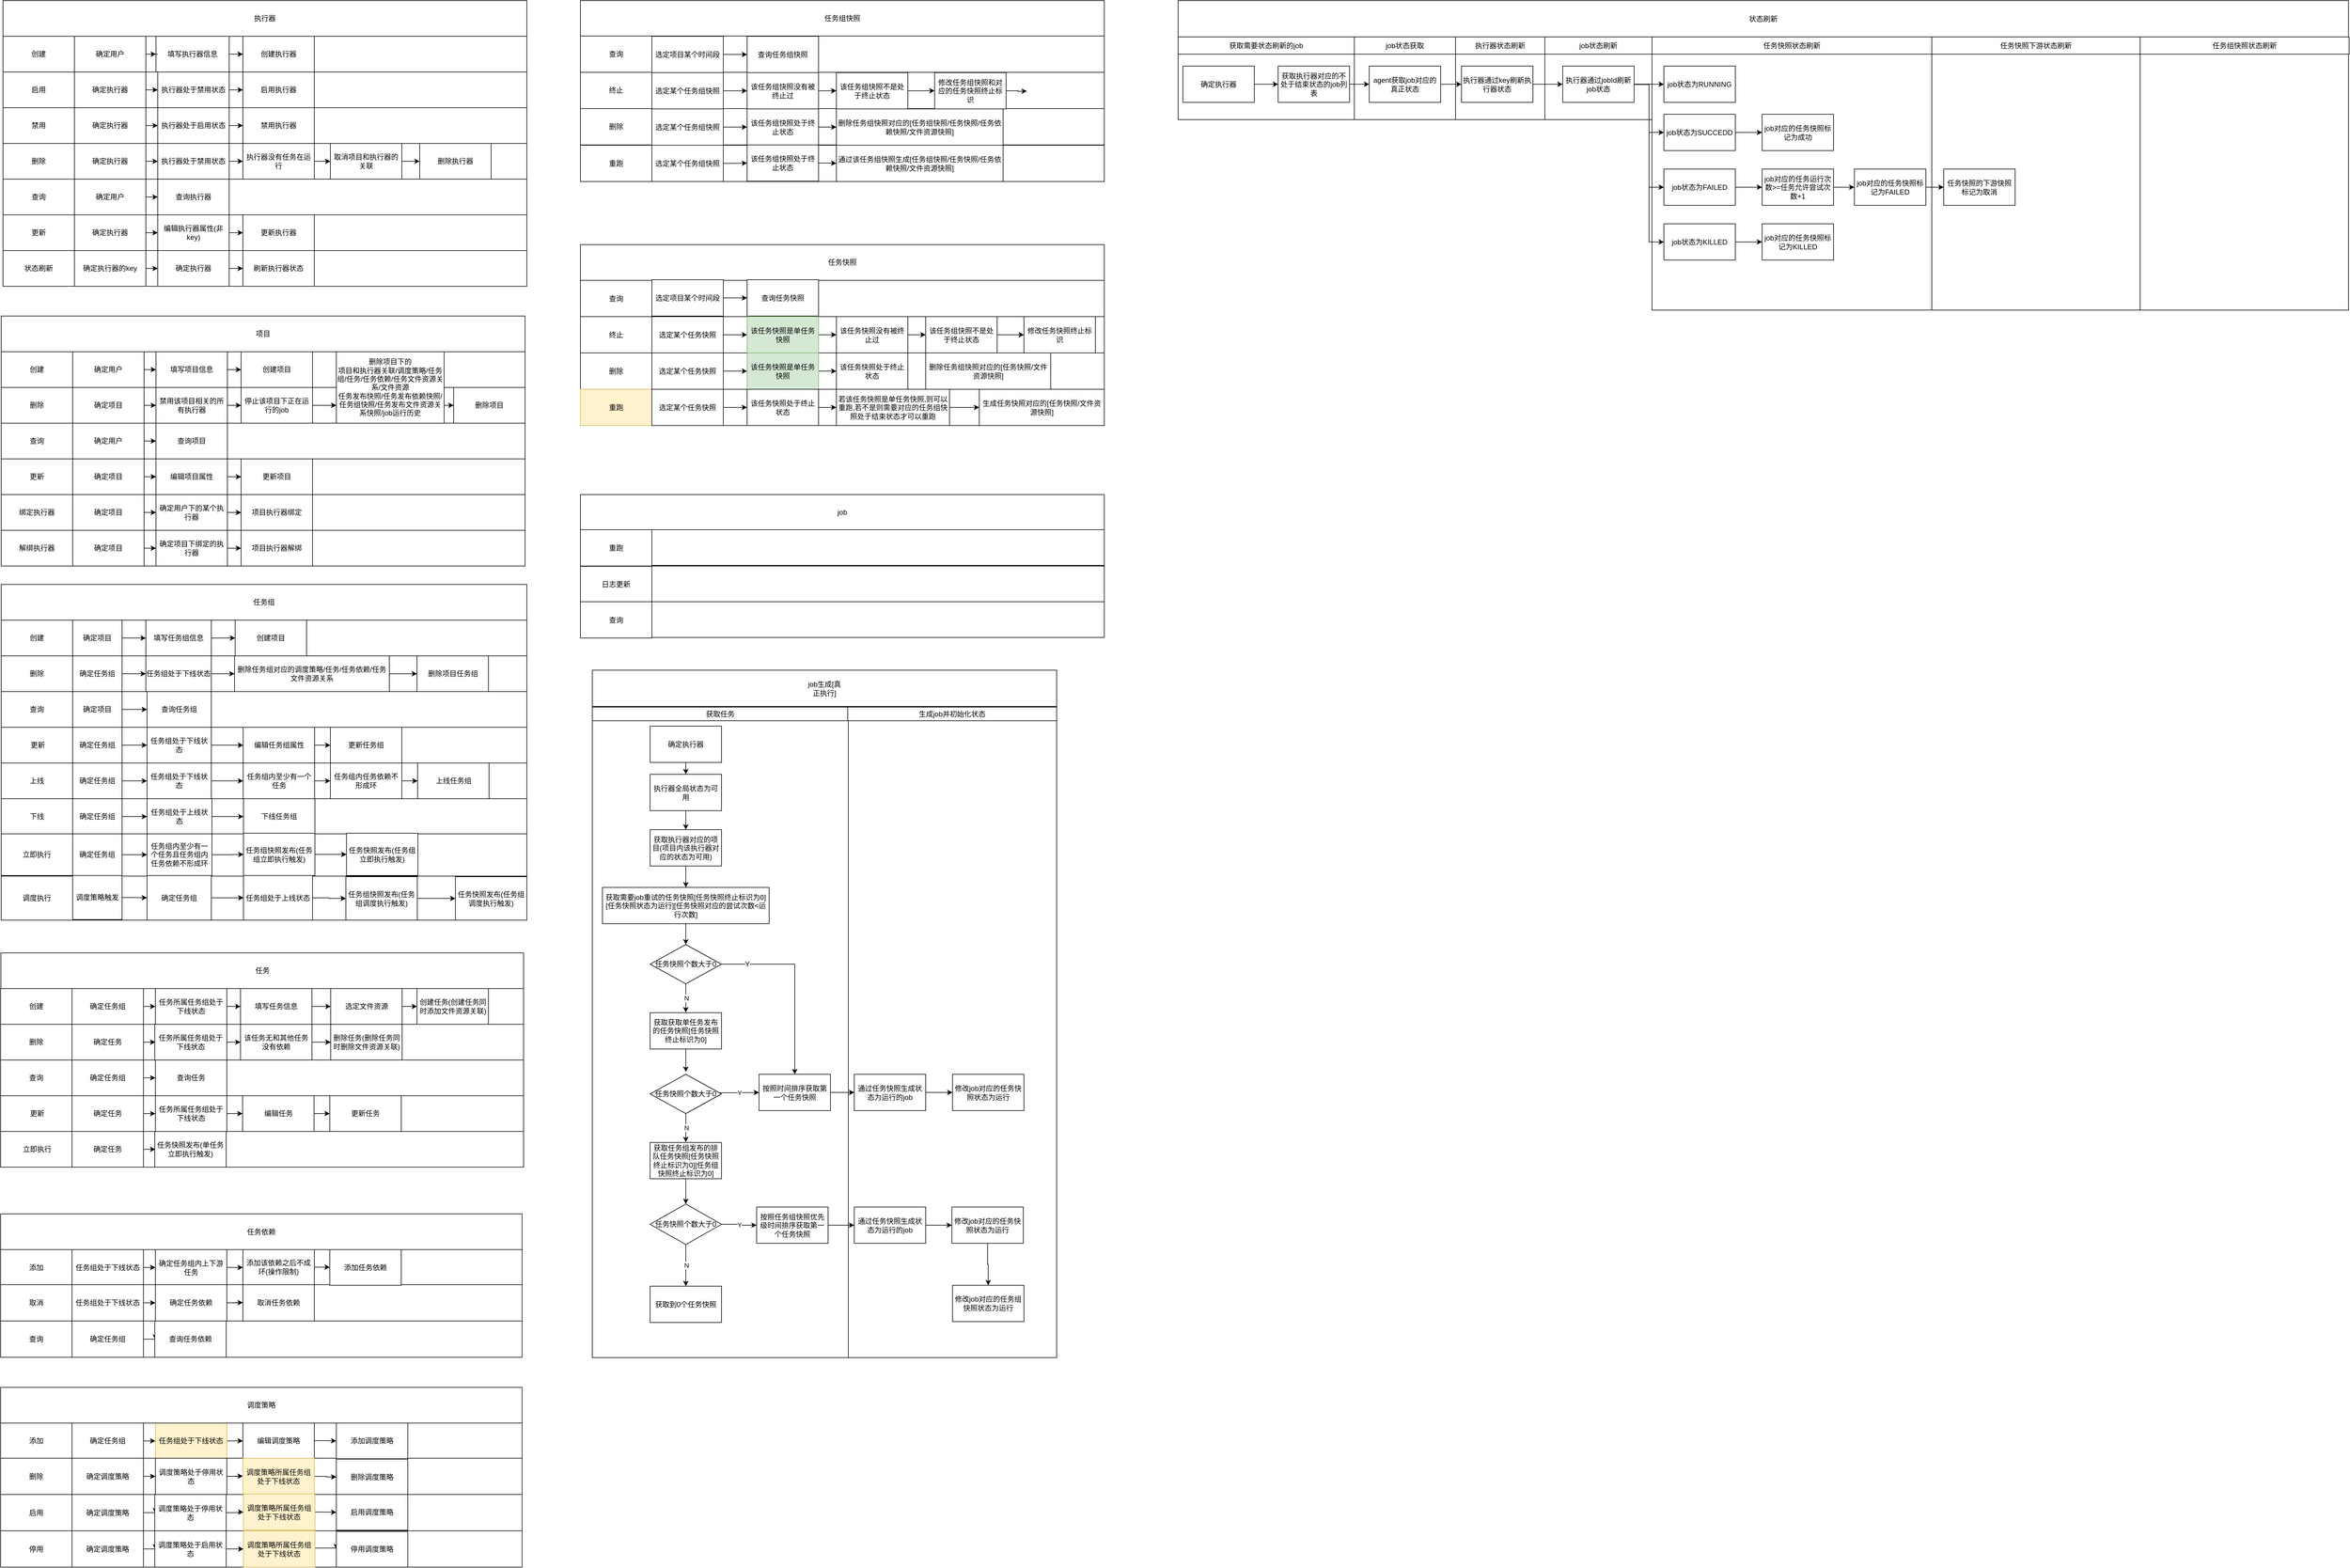 <mxfile pages="1" version="11.2.8" type="github"><diagram id="QJy8FBquUg6471CI0mbo" name="Page-1"><mxGraphModel dx="2235" dy="1901" grid="1" gridSize="10" guides="1" tooltips="1" connect="1" arrows="1" fold="1" page="1" pageScale="1" pageWidth="827" pageHeight="1169" math="0" shadow="0"><root><mxCell id="0"/><mxCell id="1" parent="0"/><mxCell id="V-AtM1k3PXx3-HZumMD--28" value="" style="rounded=0;whiteSpace=wrap;html=1;" vertex="1" parent="1"><mxGeometry x="3540" y="-370" width="350" height="430" as="geometry"/></mxCell><mxCell id="V-AtM1k3PXx3-HZumMD--58" value="" style="rounded=0;whiteSpace=wrap;html=1;" vertex="1" parent="1"><mxGeometry x="3190" y="-370" width="350" height="430" as="geometry"/></mxCell><mxCell id="V-AtM1k3PXx3-HZumMD--27" value="" style="rounded=0;whiteSpace=wrap;html=1;" vertex="1" parent="1"><mxGeometry x="2720" y="-370" width="470" height="430" as="geometry"/></mxCell><mxCell id="V-AtM1k3PXx3-HZumMD--23" value="" style="rounded=0;whiteSpace=wrap;html=1;" vertex="1" parent="1"><mxGeometry x="2540" y="-370" width="180" height="110" as="geometry"/></mxCell><mxCell id="V-AtM1k3PXx3-HZumMD--20" value="" style="rounded=0;whiteSpace=wrap;html=1;" vertex="1" parent="1"><mxGeometry x="2390" y="-370" width="150" height="110" as="geometry"/></mxCell><mxCell id="V-AtM1k3PXx3-HZumMD--17" value="" style="rounded=0;whiteSpace=wrap;html=1;" vertex="1" parent="1"><mxGeometry x="2220" y="-370" width="170" height="110" as="geometry"/></mxCell><mxCell id="V-AtM1k3PXx3-HZumMD--12" value="" style="rounded=0;whiteSpace=wrap;html=1;" vertex="1" parent="1"><mxGeometry x="1924" y="-370" width="296" height="110" as="geometry"/></mxCell><mxCell id="V-AtM1k3PXx3-HZumMD--9" value="" style="rounded=0;whiteSpace=wrap;html=1;" vertex="1" parent="1"><mxGeometry x="1370" y="750" width="350" height="1070" as="geometry"/></mxCell><mxCell id="0YfJbAxWY2kfpbJMo5Ti-564" value="" style="rounded=0;whiteSpace=wrap;html=1;" parent="1" vertex="1"><mxGeometry x="940" y="750" width="430" height="1070" as="geometry"/></mxCell><mxCell id="0YfJbAxWY2kfpbJMo5Ti-34" value="" style="rounded=0;whiteSpace=wrap;html=1;" parent="1" vertex="1"><mxGeometry x="-50" y="-400" width="880" height="420" as="geometry"/></mxCell><mxCell id="0YfJbAxWY2kfpbJMo5Ti-8" value="创建" style="rounded=0;whiteSpace=wrap;html=1;" parent="1" vertex="1"><mxGeometry x="-50" y="-400" width="120" height="60" as="geometry"/></mxCell><mxCell id="0YfJbAxWY2kfpbJMo5Ti-10" value="启用" style="rounded=0;whiteSpace=wrap;html=1;" parent="1" vertex="1"><mxGeometry x="-50" y="-340" width="120" height="60" as="geometry"/></mxCell><mxCell id="0YfJbAxWY2kfpbJMo5Ti-15" value="删除" style="rounded=0;whiteSpace=wrap;html=1;" parent="1" vertex="1"><mxGeometry x="-50" y="-220" width="120" height="60" as="geometry"/></mxCell><mxCell id="0YfJbAxWY2kfpbJMo5Ti-26" value="执行器" style="rounded=0;whiteSpace=wrap;html=1;" parent="1" vertex="1"><mxGeometry x="-50" y="-460" width="880" height="60" as="geometry"/></mxCell><mxCell id="0YfJbAxWY2kfpbJMo5Ti-27" value="项目" style="rounded=0;whiteSpace=wrap;html=1;" parent="1" vertex="1"><mxGeometry x="-53" y="70" width="880" height="60" as="geometry"/></mxCell><mxCell id="0YfJbAxWY2kfpbJMo5Ti-28" value="任务组" style="rounded=0;whiteSpace=wrap;html=1;" parent="1" vertex="1"><mxGeometry x="-53" y="521" width="883" height="60" as="geometry"/></mxCell><mxCell id="0YfJbAxWY2kfpbJMo5Ti-35" value="状态刷新" style="rounded=0;whiteSpace=wrap;html=1;" parent="1" vertex="1"><mxGeometry x="-50" y="-40" width="120" height="60" as="geometry"/></mxCell><mxCell id="0YfJbAxWY2kfpbJMo5Ti-36" value="查询" style="rounded=0;whiteSpace=wrap;html=1;" parent="1" vertex="1"><mxGeometry x="-50" y="-160" width="120" height="60" as="geometry"/></mxCell><mxCell id="0YfJbAxWY2kfpbJMo5Ti-43" value="" style="rounded=0;whiteSpace=wrap;html=1;" parent="1" vertex="1"><mxGeometry x="70" y="-400" width="760" height="60" as="geometry"/></mxCell><mxCell id="0YfJbAxWY2kfpbJMo5Ti-45" style="edgeStyle=orthogonalEdgeStyle;rounded=0;orthogonalLoop=1;jettySize=auto;html=1;entryX=0;entryY=0.5;entryDx=0;entryDy=0;" parent="1" source="0YfJbAxWY2kfpbJMo5Ti-11" target="0YfJbAxWY2kfpbJMo5Ti-44" edge="1"><mxGeometry relative="1" as="geometry"/></mxCell><mxCell id="0YfJbAxWY2kfpbJMo5Ti-11" value="填写执行器信息" style="rounded=0;whiteSpace=wrap;html=1;" parent="1" vertex="1"><mxGeometry x="207" y="-400" width="123" height="60" as="geometry"/></mxCell><mxCell id="0YfJbAxWY2kfpbJMo5Ti-44" value="创建执行器" style="rounded=0;whiteSpace=wrap;html=1;" parent="1" vertex="1"><mxGeometry x="353" y="-400" width="120" height="60" as="geometry"/></mxCell><mxCell id="0YfJbAxWY2kfpbJMo5Ti-46" value="" style="rounded=0;whiteSpace=wrap;html=1;" parent="1" vertex="1"><mxGeometry x="70" y="-340" width="760" height="60" as="geometry"/></mxCell><mxCell id="0YfJbAxWY2kfpbJMo5Ti-69" style="edgeStyle=orthogonalEdgeStyle;rounded=0;orthogonalLoop=1;jettySize=auto;html=1;entryX=0;entryY=0.5;entryDx=0;entryDy=0;" parent="1" source="0YfJbAxWY2kfpbJMo5Ti-47" target="0YfJbAxWY2kfpbJMo5Ti-54" edge="1"><mxGeometry relative="1" as="geometry"/></mxCell><mxCell id="0YfJbAxWY2kfpbJMo5Ti-47" value="确定执行器" style="rounded=0;whiteSpace=wrap;html=1;" parent="1" vertex="1"><mxGeometry x="70" y="-340" width="120" height="60" as="geometry"/></mxCell><mxCell id="0YfJbAxWY2kfpbJMo5Ti-48" value="启用执行器" style="rounded=0;whiteSpace=wrap;html=1;" parent="1" vertex="1"><mxGeometry x="353" y="-340" width="120" height="60" as="geometry"/></mxCell><mxCell id="0YfJbAxWY2kfpbJMo5Ti-50" value="" style="rounded=0;whiteSpace=wrap;html=1;" parent="1" vertex="1"><mxGeometry x="70" y="-220" width="760" height="60" as="geometry"/></mxCell><mxCell id="0YfJbAxWY2kfpbJMo5Ti-57" style="edgeStyle=orthogonalEdgeStyle;rounded=0;orthogonalLoop=1;jettySize=auto;html=1;entryX=0;entryY=0.5;entryDx=0;entryDy=0;" parent="1" source="0YfJbAxWY2kfpbJMo5Ti-51" target="0YfJbAxWY2kfpbJMo5Ti-52" edge="1"><mxGeometry relative="1" as="geometry"/></mxCell><mxCell id="0YfJbAxWY2kfpbJMo5Ti-51" value="确定执行器" style="rounded=0;whiteSpace=wrap;html=1;" parent="1" vertex="1"><mxGeometry x="70" y="-220" width="120" height="60" as="geometry"/></mxCell><mxCell id="0YfJbAxWY2kfpbJMo5Ti-59" style="edgeStyle=orthogonalEdgeStyle;rounded=0;orthogonalLoop=1;jettySize=auto;html=1;entryX=0;entryY=0.5;entryDx=0;entryDy=0;" parent="1" source="0YfJbAxWY2kfpbJMo5Ti-52" target="0YfJbAxWY2kfpbJMo5Ti-58" edge="1"><mxGeometry relative="1" as="geometry"/></mxCell><mxCell id="0YfJbAxWY2kfpbJMo5Ti-52" value="执行器处于禁用状态" style="rounded=0;whiteSpace=wrap;html=1;" parent="1" vertex="1"><mxGeometry x="210" y="-220" width="120" height="60" as="geometry"/></mxCell><mxCell id="0YfJbAxWY2kfpbJMo5Ti-62" style="edgeStyle=orthogonalEdgeStyle;rounded=0;orthogonalLoop=1;jettySize=auto;html=1;entryX=0;entryY=0.5;entryDx=0;entryDy=0;" parent="1" source="0YfJbAxWY2kfpbJMo5Ti-53" target="0YfJbAxWY2kfpbJMo5Ti-60" edge="1"><mxGeometry relative="1" as="geometry"/></mxCell><mxCell id="0YfJbAxWY2kfpbJMo5Ti-53" value="取消项目和执行器的关联" style="rounded=0;whiteSpace=wrap;html=1;" parent="1" vertex="1"><mxGeometry x="500" y="-220" width="120" height="60" as="geometry"/></mxCell><mxCell id="0YfJbAxWY2kfpbJMo5Ti-70" style="edgeStyle=orthogonalEdgeStyle;rounded=0;orthogonalLoop=1;jettySize=auto;html=1;entryX=0;entryY=0.5;entryDx=0;entryDy=0;" parent="1" source="0YfJbAxWY2kfpbJMo5Ti-54" target="0YfJbAxWY2kfpbJMo5Ti-48" edge="1"><mxGeometry relative="1" as="geometry"/></mxCell><mxCell id="0YfJbAxWY2kfpbJMo5Ti-54" value="执行器处于禁用状态" style="rounded=0;whiteSpace=wrap;html=1;" parent="1" vertex="1"><mxGeometry x="210" y="-340" width="120" height="60" as="geometry"/></mxCell><mxCell id="0YfJbAxWY2kfpbJMo5Ti-61" style="edgeStyle=orthogonalEdgeStyle;rounded=0;orthogonalLoop=1;jettySize=auto;html=1;entryX=0;entryY=0.5;entryDx=0;entryDy=0;" parent="1" source="0YfJbAxWY2kfpbJMo5Ti-58" target="0YfJbAxWY2kfpbJMo5Ti-53" edge="1"><mxGeometry relative="1" as="geometry"/></mxCell><mxCell id="0YfJbAxWY2kfpbJMo5Ti-58" value="执行器没有任务在运行" style="rounded=0;whiteSpace=wrap;html=1;" parent="1" vertex="1"><mxGeometry x="353" y="-220" width="120" height="60" as="geometry"/></mxCell><mxCell id="0YfJbAxWY2kfpbJMo5Ti-60" value="删除执行器" style="rounded=0;whiteSpace=wrap;html=1;" parent="1" vertex="1"><mxGeometry x="650" y="-220" width="120" height="60" as="geometry"/></mxCell><mxCell id="0YfJbAxWY2kfpbJMo5Ti-63" value="" style="rounded=0;whiteSpace=wrap;html=1;" parent="1" vertex="1"><mxGeometry x="70" y="-160" width="760" height="60" as="geometry"/></mxCell><mxCell id="0YfJbAxWY2kfpbJMo5Ti-64" value="查询执行器" style="rounded=0;whiteSpace=wrap;html=1;" parent="1" vertex="1"><mxGeometry x="210" y="-160" width="120" height="60" as="geometry"/></mxCell><mxCell id="0YfJbAxWY2kfpbJMo5Ti-66" style="edgeStyle=orthogonalEdgeStyle;rounded=0;orthogonalLoop=1;jettySize=auto;html=1;entryX=0;entryY=0.5;entryDx=0;entryDy=0;" parent="1" source="0YfJbAxWY2kfpbJMo5Ti-65" target="0YfJbAxWY2kfpbJMo5Ti-64" edge="1"><mxGeometry relative="1" as="geometry"/></mxCell><mxCell id="0YfJbAxWY2kfpbJMo5Ti-65" value="确定用户" style="rounded=0;whiteSpace=wrap;html=1;" parent="1" vertex="1"><mxGeometry x="70" y="-160" width="120" height="60" as="geometry"/></mxCell><mxCell id="0YfJbAxWY2kfpbJMo5Ti-67" value="禁用" style="rounded=0;whiteSpace=wrap;html=1;" parent="1" vertex="1"><mxGeometry x="-50" y="-280" width="120" height="60" as="geometry"/></mxCell><mxCell id="0YfJbAxWY2kfpbJMo5Ti-68" value="" style="rounded=0;whiteSpace=wrap;html=1;" parent="1" vertex="1"><mxGeometry x="70" y="-280" width="760" height="60" as="geometry"/></mxCell><mxCell id="0YfJbAxWY2kfpbJMo5Ti-75" style="edgeStyle=orthogonalEdgeStyle;rounded=0;orthogonalLoop=1;jettySize=auto;html=1;entryX=0;entryY=0.5;entryDx=0;entryDy=0;" parent="1" source="0YfJbAxWY2kfpbJMo5Ti-71" target="0YfJbAxWY2kfpbJMo5Ti-72" edge="1"><mxGeometry relative="1" as="geometry"/></mxCell><mxCell id="0YfJbAxWY2kfpbJMo5Ti-71" value="确定执行器" style="rounded=0;whiteSpace=wrap;html=1;" parent="1" vertex="1"><mxGeometry x="70" y="-280" width="120" height="60" as="geometry"/></mxCell><mxCell id="0YfJbAxWY2kfpbJMo5Ti-74" style="edgeStyle=orthogonalEdgeStyle;rounded=0;orthogonalLoop=1;jettySize=auto;html=1;entryX=0;entryY=0.5;entryDx=0;entryDy=0;" parent="1" source="0YfJbAxWY2kfpbJMo5Ti-72" target="0YfJbAxWY2kfpbJMo5Ti-73" edge="1"><mxGeometry relative="1" as="geometry"/></mxCell><mxCell id="0YfJbAxWY2kfpbJMo5Ti-72" value="执行器处于启用状态" style="rounded=0;whiteSpace=wrap;html=1;" parent="1" vertex="1"><mxGeometry x="210" y="-280" width="120" height="60" as="geometry"/></mxCell><mxCell id="0YfJbAxWY2kfpbJMo5Ti-73" value="禁用执行器" style="rounded=0;whiteSpace=wrap;html=1;" parent="1" vertex="1"><mxGeometry x="353" y="-280" width="120" height="60" as="geometry"/></mxCell><mxCell id="0YfJbAxWY2kfpbJMo5Ti-76" value="更新" style="rounded=0;whiteSpace=wrap;html=1;" parent="1" vertex="1"><mxGeometry x="-50" y="-100" width="120" height="60" as="geometry"/></mxCell><mxCell id="0YfJbAxWY2kfpbJMo5Ti-77" value="" style="rounded=0;whiteSpace=wrap;html=1;" parent="1" vertex="1"><mxGeometry x="70" y="-100" width="760" height="60" as="geometry"/></mxCell><mxCell id="0YfJbAxWY2kfpbJMo5Ti-80" style="edgeStyle=orthogonalEdgeStyle;rounded=0;orthogonalLoop=1;jettySize=auto;html=1;entryX=0;entryY=0.5;entryDx=0;entryDy=0;" parent="1" source="0YfJbAxWY2kfpbJMo5Ti-78" target="0YfJbAxWY2kfpbJMo5Ti-79" edge="1"><mxGeometry relative="1" as="geometry"/></mxCell><mxCell id="0YfJbAxWY2kfpbJMo5Ti-78" value="确定执行器" style="rounded=0;whiteSpace=wrap;html=1;" parent="1" vertex="1"><mxGeometry x="70" y="-100" width="120" height="60" as="geometry"/></mxCell><mxCell id="0YfJbAxWY2kfpbJMo5Ti-82" style="edgeStyle=orthogonalEdgeStyle;rounded=0;orthogonalLoop=1;jettySize=auto;html=1;entryX=0;entryY=0.5;entryDx=0;entryDy=0;" parent="1" source="0YfJbAxWY2kfpbJMo5Ti-79" target="0YfJbAxWY2kfpbJMo5Ti-81" edge="1"><mxGeometry relative="1" as="geometry"/></mxCell><mxCell id="0YfJbAxWY2kfpbJMo5Ti-79" value="编辑执行器属性(非key)" style="rounded=0;whiteSpace=wrap;html=1;" parent="1" vertex="1"><mxGeometry x="210" y="-100" width="120" height="60" as="geometry"/></mxCell><mxCell id="0YfJbAxWY2kfpbJMo5Ti-81" value="更新执行器" style="rounded=0;whiteSpace=wrap;html=1;" parent="1" vertex="1"><mxGeometry x="353" y="-100" width="120" height="60" as="geometry"/></mxCell><mxCell id="0YfJbAxWY2kfpbJMo5Ti-83" value="" style="rounded=0;whiteSpace=wrap;html=1;" parent="1" vertex="1"><mxGeometry x="70" y="-40" width="760" height="60" as="geometry"/></mxCell><mxCell id="0YfJbAxWY2kfpbJMo5Ti-86" style="edgeStyle=orthogonalEdgeStyle;rounded=0;orthogonalLoop=1;jettySize=auto;html=1;entryX=0;entryY=0.5;entryDx=0;entryDy=0;" parent="1" source="0YfJbAxWY2kfpbJMo5Ti-84" target="0YfJbAxWY2kfpbJMo5Ti-85" edge="1"><mxGeometry relative="1" as="geometry"/></mxCell><mxCell id="0YfJbAxWY2kfpbJMo5Ti-84" value="确定执行器的key" style="rounded=0;whiteSpace=wrap;html=1;" parent="1" vertex="1"><mxGeometry x="70" y="-40" width="120" height="60" as="geometry"/></mxCell><mxCell id="0YfJbAxWY2kfpbJMo5Ti-88" style="edgeStyle=orthogonalEdgeStyle;rounded=0;orthogonalLoop=1;jettySize=auto;html=1;entryX=0;entryY=0.5;entryDx=0;entryDy=0;" parent="1" source="0YfJbAxWY2kfpbJMo5Ti-85" target="0YfJbAxWY2kfpbJMo5Ti-87" edge="1"><mxGeometry relative="1" as="geometry"/></mxCell><mxCell id="0YfJbAxWY2kfpbJMo5Ti-85" value="确定执行器" style="rounded=0;whiteSpace=wrap;html=1;" parent="1" vertex="1"><mxGeometry x="210" y="-40" width="120" height="60" as="geometry"/></mxCell><mxCell id="0YfJbAxWY2kfpbJMo5Ti-87" value="刷新执行器状态" style="rounded=0;whiteSpace=wrap;html=1;" parent="1" vertex="1"><mxGeometry x="353" y="-40" width="120" height="60" as="geometry"/></mxCell><mxCell id="0YfJbAxWY2kfpbJMo5Ti-89" value="" style="rounded=0;whiteSpace=wrap;html=1;" parent="1" vertex="1"><mxGeometry x="-53" y="130" width="880" height="360" as="geometry"/></mxCell><mxCell id="0YfJbAxWY2kfpbJMo5Ti-90" value="创建" style="rounded=0;whiteSpace=wrap;html=1;" parent="1" vertex="1"><mxGeometry x="-53" y="130" width="120" height="60" as="geometry"/></mxCell><mxCell id="0YfJbAxWY2kfpbJMo5Ti-92" value="&lt;div&gt;删除&lt;/div&gt;" style="rounded=0;whiteSpace=wrap;html=1;" parent="1" vertex="1"><mxGeometry x="-53" y="190" width="120" height="60" as="geometry"/></mxCell><mxCell id="0YfJbAxWY2kfpbJMo5Ti-94" value="查询" style="rounded=0;whiteSpace=wrap;html=1;" parent="1" vertex="1"><mxGeometry x="-53" y="250" width="120" height="60" as="geometry"/></mxCell><mxCell id="0YfJbAxWY2kfpbJMo5Ti-95" value="" style="rounded=0;whiteSpace=wrap;html=1;" parent="1" vertex="1"><mxGeometry x="67" y="130" width="760" height="60" as="geometry"/></mxCell><mxCell id="0YfJbAxWY2kfpbJMo5Ti-96" style="edgeStyle=orthogonalEdgeStyle;rounded=0;orthogonalLoop=1;jettySize=auto;html=1;entryX=0;entryY=0.5;entryDx=0;entryDy=0;" parent="1" source="0YfJbAxWY2kfpbJMo5Ti-97" target="0YfJbAxWY2kfpbJMo5Ti-98" edge="1"><mxGeometry relative="1" as="geometry"/></mxCell><mxCell id="0YfJbAxWY2kfpbJMo5Ti-97" value="填写项目信息" style="rounded=0;whiteSpace=wrap;html=1;" parent="1" vertex="1"><mxGeometry x="207" y="130" width="120" height="60" as="geometry"/></mxCell><mxCell id="0YfJbAxWY2kfpbJMo5Ti-98" value="创建项目" style="rounded=0;whiteSpace=wrap;html=1;" parent="1" vertex="1"><mxGeometry x="350" y="130" width="120" height="60" as="geometry"/></mxCell><mxCell id="0YfJbAxWY2kfpbJMo5Ti-103" value="" style="rounded=0;whiteSpace=wrap;html=1;" parent="1" vertex="1"><mxGeometry x="67" y="190" width="760" height="60" as="geometry"/></mxCell><mxCell id="0YfJbAxWY2kfpbJMo5Ti-104" style="edgeStyle=orthogonalEdgeStyle;rounded=0;orthogonalLoop=1;jettySize=auto;html=1;entryX=0;entryY=0.5;entryDx=0;entryDy=0;" parent="1" source="0YfJbAxWY2kfpbJMo5Ti-105" target="0YfJbAxWY2kfpbJMo5Ti-107" edge="1"><mxGeometry relative="1" as="geometry"/></mxCell><mxCell id="0YfJbAxWY2kfpbJMo5Ti-105" value="确定项目" style="rounded=0;whiteSpace=wrap;html=1;" parent="1" vertex="1"><mxGeometry x="67" y="190" width="120" height="60" as="geometry"/></mxCell><mxCell id="0YfJbAxWY2kfpbJMo5Ti-106" style="edgeStyle=orthogonalEdgeStyle;rounded=0;orthogonalLoop=1;jettySize=auto;html=1;entryX=0;entryY=0.5;entryDx=0;entryDy=0;" parent="1" source="0YfJbAxWY2kfpbJMo5Ti-107" target="0YfJbAxWY2kfpbJMo5Ti-113" edge="1"><mxGeometry relative="1" as="geometry"/></mxCell><mxCell id="0YfJbAxWY2kfpbJMo5Ti-107" value="禁用该项目相关的所有执行器" style="rounded=0;whiteSpace=wrap;html=1;" parent="1" vertex="1"><mxGeometry x="207" y="190" width="120" height="60" as="geometry"/></mxCell><mxCell id="0YfJbAxWY2kfpbJMo5Ti-108" style="edgeStyle=orthogonalEdgeStyle;rounded=0;orthogonalLoop=1;jettySize=auto;html=1;entryX=0;entryY=0.5;entryDx=0;entryDy=0;" parent="1" source="0YfJbAxWY2kfpbJMo5Ti-109" target="0YfJbAxWY2kfpbJMo5Ti-114" edge="1"><mxGeometry relative="1" as="geometry"/></mxCell><mxCell id="0YfJbAxWY2kfpbJMo5Ti-218" style="edgeStyle=orthogonalEdgeStyle;rounded=0;orthogonalLoop=1;jettySize=auto;html=1;entryX=0;entryY=0.75;entryDx=0;entryDy=0;" parent="1" source="0YfJbAxWY2kfpbJMo5Ti-113" target="0YfJbAxWY2kfpbJMo5Ti-109" edge="1"><mxGeometry relative="1" as="geometry"/></mxCell><mxCell id="0YfJbAxWY2kfpbJMo5Ti-113" value="停止该项目下正在运行的job" style="rounded=0;whiteSpace=wrap;html=1;" parent="1" vertex="1"><mxGeometry x="350" y="190" width="120" height="60" as="geometry"/></mxCell><mxCell id="0YfJbAxWY2kfpbJMo5Ti-114" value="删除项目" style="rounded=0;whiteSpace=wrap;html=1;" parent="1" vertex="1"><mxGeometry x="707" y="190" width="120" height="60" as="geometry"/></mxCell><mxCell id="0YfJbAxWY2kfpbJMo5Ti-115" value="" style="rounded=0;whiteSpace=wrap;html=1;" parent="1" vertex="1"><mxGeometry x="67" y="250" width="760" height="60" as="geometry"/></mxCell><mxCell id="0YfJbAxWY2kfpbJMo5Ti-116" value="查询项目" style="rounded=0;whiteSpace=wrap;html=1;" parent="1" vertex="1"><mxGeometry x="207" y="250" width="120" height="60" as="geometry"/></mxCell><mxCell id="0YfJbAxWY2kfpbJMo5Ti-117" style="edgeStyle=orthogonalEdgeStyle;rounded=0;orthogonalLoop=1;jettySize=auto;html=1;entryX=0;entryY=0.5;entryDx=0;entryDy=0;" parent="1" source="0YfJbAxWY2kfpbJMo5Ti-118" target="0YfJbAxWY2kfpbJMo5Ti-116" edge="1"><mxGeometry relative="1" as="geometry"/></mxCell><mxCell id="0YfJbAxWY2kfpbJMo5Ti-118" value="确定用户" style="rounded=0;whiteSpace=wrap;html=1;" parent="1" vertex="1"><mxGeometry x="67" y="250" width="120" height="60" as="geometry"/></mxCell><mxCell id="0YfJbAxWY2kfpbJMo5Ti-126" value="更新" style="rounded=0;whiteSpace=wrap;html=1;" parent="1" vertex="1"><mxGeometry x="-53" y="310" width="120" height="60" as="geometry"/></mxCell><mxCell id="0YfJbAxWY2kfpbJMo5Ti-127" value="" style="rounded=0;whiteSpace=wrap;html=1;" parent="1" vertex="1"><mxGeometry x="67" y="310" width="760" height="60" as="geometry"/></mxCell><mxCell id="0YfJbAxWY2kfpbJMo5Ti-128" style="edgeStyle=orthogonalEdgeStyle;rounded=0;orthogonalLoop=1;jettySize=auto;html=1;entryX=0;entryY=0.5;entryDx=0;entryDy=0;" parent="1" source="0YfJbAxWY2kfpbJMo5Ti-129" target="0YfJbAxWY2kfpbJMo5Ti-131" edge="1"><mxGeometry relative="1" as="geometry"/></mxCell><mxCell id="0YfJbAxWY2kfpbJMo5Ti-129" value="确定项目" style="rounded=0;whiteSpace=wrap;html=1;" parent="1" vertex="1"><mxGeometry x="67" y="310" width="120" height="60" as="geometry"/></mxCell><mxCell id="0YfJbAxWY2kfpbJMo5Ti-130" style="edgeStyle=orthogonalEdgeStyle;rounded=0;orthogonalLoop=1;jettySize=auto;html=1;entryX=0;entryY=0.5;entryDx=0;entryDy=0;" parent="1" source="0YfJbAxWY2kfpbJMo5Ti-131" target="0YfJbAxWY2kfpbJMo5Ti-132" edge="1"><mxGeometry relative="1" as="geometry"/></mxCell><mxCell id="0YfJbAxWY2kfpbJMo5Ti-131" value="编辑项目属性" style="rounded=0;whiteSpace=wrap;html=1;" parent="1" vertex="1"><mxGeometry x="207" y="310" width="120" height="60" as="geometry"/></mxCell><mxCell id="0YfJbAxWY2kfpbJMo5Ti-132" value="更新项目" style="rounded=0;whiteSpace=wrap;html=1;" parent="1" vertex="1"><mxGeometry x="350" y="310" width="120" height="60" as="geometry"/></mxCell><mxCell id="0YfJbAxWY2kfpbJMo5Ti-140" style="edgeStyle=orthogonalEdgeStyle;rounded=0;orthogonalLoop=1;jettySize=auto;html=1;entryX=0;entryY=0.5;entryDx=0;entryDy=0;" parent="1" source="0YfJbAxWY2kfpbJMo5Ti-139" target="0YfJbAxWY2kfpbJMo5Ti-11" edge="1"><mxGeometry relative="1" as="geometry"/></mxCell><mxCell id="0YfJbAxWY2kfpbJMo5Ti-139" value="确定用户" style="rounded=0;whiteSpace=wrap;html=1;" parent="1" vertex="1"><mxGeometry x="70" y="-400" width="120" height="60" as="geometry"/></mxCell><mxCell id="0YfJbAxWY2kfpbJMo5Ti-142" style="edgeStyle=orthogonalEdgeStyle;rounded=0;orthogonalLoop=1;jettySize=auto;html=1;entryX=0;entryY=0.5;entryDx=0;entryDy=0;" parent="1" source="0YfJbAxWY2kfpbJMo5Ti-141" target="0YfJbAxWY2kfpbJMo5Ti-97" edge="1"><mxGeometry relative="1" as="geometry"/></mxCell><mxCell id="0YfJbAxWY2kfpbJMo5Ti-141" value="确定用户" style="rounded=0;whiteSpace=wrap;html=1;" parent="1" vertex="1"><mxGeometry x="67" y="130" width="120" height="60" as="geometry"/></mxCell><mxCell id="0YfJbAxWY2kfpbJMo5Ti-143" value="" style="rounded=0;whiteSpace=wrap;html=1;" parent="1" vertex="1"><mxGeometry x="-53" y="581" width="883" height="499" as="geometry"/></mxCell><mxCell id="0YfJbAxWY2kfpbJMo5Ti-144" value="创建" style="rounded=0;whiteSpace=wrap;html=1;" parent="1" vertex="1"><mxGeometry x="-53" y="581" width="120" height="60" as="geometry"/></mxCell><mxCell id="0YfJbAxWY2kfpbJMo5Ti-145" value="&lt;div&gt;删除&lt;/div&gt;" style="rounded=0;whiteSpace=wrap;html=1;" parent="1" vertex="1"><mxGeometry x="-53" y="641" width="120" height="60" as="geometry"/></mxCell><mxCell id="0YfJbAxWY2kfpbJMo5Ti-146" value="查询" style="rounded=0;whiteSpace=wrap;html=1;" parent="1" vertex="1"><mxGeometry x="-53" y="701" width="120" height="60" as="geometry"/></mxCell><mxCell id="0YfJbAxWY2kfpbJMo5Ti-147" value="" style="rounded=0;whiteSpace=wrap;html=1;" parent="1" vertex="1"><mxGeometry x="67" y="581" width="763" height="60" as="geometry"/></mxCell><mxCell id="0YfJbAxWY2kfpbJMo5Ti-148" style="edgeStyle=orthogonalEdgeStyle;rounded=0;orthogonalLoop=1;jettySize=auto;html=1;entryX=0;entryY=0.5;entryDx=0;entryDy=0;" parent="1" source="0YfJbAxWY2kfpbJMo5Ti-149" target="0YfJbAxWY2kfpbJMo5Ti-150" edge="1"><mxGeometry relative="1" as="geometry"/></mxCell><mxCell id="0YfJbAxWY2kfpbJMo5Ti-149" value="填写任务组信息" style="rounded=0;whiteSpace=wrap;html=1;" parent="1" vertex="1"><mxGeometry x="190" y="581" width="110" height="60" as="geometry"/></mxCell><mxCell id="0YfJbAxWY2kfpbJMo5Ti-150" value="创建项目" style="rounded=0;whiteSpace=wrap;html=1;" parent="1" vertex="1"><mxGeometry x="340" y="581" width="120" height="60" as="geometry"/></mxCell><mxCell id="0YfJbAxWY2kfpbJMo5Ti-151" value="" style="rounded=0;whiteSpace=wrap;html=1;" parent="1" vertex="1"><mxGeometry x="67" y="641" width="763" height="60" as="geometry"/></mxCell><mxCell id="0YfJbAxWY2kfpbJMo5Ti-152" style="edgeStyle=orthogonalEdgeStyle;rounded=0;orthogonalLoop=1;jettySize=auto;html=1;entryX=0;entryY=0.5;entryDx=0;entryDy=0;" parent="1" source="0YfJbAxWY2kfpbJMo5Ti-153" target="0YfJbAxWY2kfpbJMo5Ti-155" edge="1"><mxGeometry relative="1" as="geometry"/></mxCell><mxCell id="0YfJbAxWY2kfpbJMo5Ti-153" value="确定任务组" style="rounded=0;whiteSpace=wrap;html=1;" parent="1" vertex="1"><mxGeometry x="67" y="641" width="83" height="60" as="geometry"/></mxCell><mxCell id="0YfJbAxWY2kfpbJMo5Ti-154" style="edgeStyle=orthogonalEdgeStyle;rounded=0;orthogonalLoop=1;jettySize=auto;html=1;entryX=0;entryY=0.5;entryDx=0;entryDy=0;" parent="1" source="0YfJbAxWY2kfpbJMo5Ti-155" target="0YfJbAxWY2kfpbJMo5Ti-159" edge="1"><mxGeometry relative="1" as="geometry"/></mxCell><mxCell id="0YfJbAxWY2kfpbJMo5Ti-155" value="任务组处于下线状态" style="rounded=0;whiteSpace=wrap;html=1;" parent="1" vertex="1"><mxGeometry x="190" y="641" width="110" height="60" as="geometry"/></mxCell><mxCell id="0YfJbAxWY2kfpbJMo5Ti-175" style="edgeStyle=orthogonalEdgeStyle;rounded=0;orthogonalLoop=1;jettySize=auto;html=1;entryX=0;entryY=0.5;entryDx=0;entryDy=0;" parent="1" source="0YfJbAxWY2kfpbJMo5Ti-159" target="0YfJbAxWY2kfpbJMo5Ti-160" edge="1"><mxGeometry relative="1" as="geometry"/></mxCell><mxCell id="0YfJbAxWY2kfpbJMo5Ti-159" value="删除任务组对应的调度策略/任务/任务依赖/任务文件资源关系" style="rounded=0;whiteSpace=wrap;html=1;" parent="1" vertex="1"><mxGeometry x="339" y="641" width="260" height="60" as="geometry"/></mxCell><mxCell id="0YfJbAxWY2kfpbJMo5Ti-160" value="删除项目任务组" style="rounded=0;whiteSpace=wrap;html=1;" parent="1" vertex="1"><mxGeometry x="645.5" y="641" width="120" height="60" as="geometry"/></mxCell><mxCell id="0YfJbAxWY2kfpbJMo5Ti-161" value="" style="rounded=0;whiteSpace=wrap;html=1;" parent="1" vertex="1"><mxGeometry x="67" y="701" width="763" height="60" as="geometry"/></mxCell><mxCell id="0YfJbAxWY2kfpbJMo5Ti-162" value="查询任务组" style="rounded=0;whiteSpace=wrap;html=1;" parent="1" vertex="1"><mxGeometry x="192" y="701" width="108" height="60" as="geometry"/></mxCell><mxCell id="0YfJbAxWY2kfpbJMo5Ti-163" style="edgeStyle=orthogonalEdgeStyle;rounded=0;orthogonalLoop=1;jettySize=auto;html=1;entryX=0;entryY=0.5;entryDx=0;entryDy=0;" parent="1" source="0YfJbAxWY2kfpbJMo5Ti-164" target="0YfJbAxWY2kfpbJMo5Ti-162" edge="1"><mxGeometry relative="1" as="geometry"/></mxCell><mxCell id="0YfJbAxWY2kfpbJMo5Ti-164" value="确定项目" style="rounded=0;whiteSpace=wrap;html=1;" parent="1" vertex="1"><mxGeometry x="67" y="701" width="83" height="60" as="geometry"/></mxCell><mxCell id="0YfJbAxWY2kfpbJMo5Ti-165" value="更新" style="rounded=0;whiteSpace=wrap;html=1;" parent="1" vertex="1"><mxGeometry x="-53" y="761" width="123" height="60" as="geometry"/></mxCell><mxCell id="0YfJbAxWY2kfpbJMo5Ti-166" value="" style="rounded=0;whiteSpace=wrap;html=1;" parent="1" vertex="1"><mxGeometry x="67" y="761" width="763" height="60" as="geometry"/></mxCell><mxCell id="0YfJbAxWY2kfpbJMo5Ti-177" style="edgeStyle=orthogonalEdgeStyle;rounded=0;orthogonalLoop=1;jettySize=auto;html=1;entryX=0;entryY=0.5;entryDx=0;entryDy=0;" parent="1" source="0YfJbAxWY2kfpbJMo5Ti-168" target="0YfJbAxWY2kfpbJMo5Ti-176" edge="1"><mxGeometry relative="1" as="geometry"/></mxCell><mxCell id="0YfJbAxWY2kfpbJMo5Ti-168" value="确定任务组" style="rounded=0;whiteSpace=wrap;html=1;" parent="1" vertex="1"><mxGeometry x="67" y="761" width="83" height="60" as="geometry"/></mxCell><mxCell id="0YfJbAxWY2kfpbJMo5Ti-169" style="edgeStyle=orthogonalEdgeStyle;rounded=0;orthogonalLoop=1;jettySize=auto;html=1;entryX=0;entryY=0.5;entryDx=0;entryDy=0;" parent="1" source="0YfJbAxWY2kfpbJMo5Ti-170" target="0YfJbAxWY2kfpbJMo5Ti-171" edge="1"><mxGeometry relative="1" as="geometry"/></mxCell><mxCell id="0YfJbAxWY2kfpbJMo5Ti-170" value="编辑任务组属性" style="rounded=0;whiteSpace=wrap;html=1;" parent="1" vertex="1"><mxGeometry x="353.5" y="761" width="120" height="60" as="geometry"/></mxCell><mxCell id="0YfJbAxWY2kfpbJMo5Ti-171" value="更新任务组" style="rounded=0;whiteSpace=wrap;html=1;" parent="1" vertex="1"><mxGeometry x="500" y="761" width="120" height="60" as="geometry"/></mxCell><mxCell id="0YfJbAxWY2kfpbJMo5Ti-172" style="edgeStyle=orthogonalEdgeStyle;rounded=0;orthogonalLoop=1;jettySize=auto;html=1;entryX=0;entryY=0.5;entryDx=0;entryDy=0;" parent="1" source="0YfJbAxWY2kfpbJMo5Ti-173" target="0YfJbAxWY2kfpbJMo5Ti-149" edge="1"><mxGeometry relative="1" as="geometry"/></mxCell><mxCell id="0YfJbAxWY2kfpbJMo5Ti-173" value="确定项目" style="rounded=0;whiteSpace=wrap;html=1;" parent="1" vertex="1"><mxGeometry x="67" y="581" width="83" height="60" as="geometry"/></mxCell><mxCell id="0YfJbAxWY2kfpbJMo5Ti-178" style="edgeStyle=orthogonalEdgeStyle;rounded=0;orthogonalLoop=1;jettySize=auto;html=1;entryX=0;entryY=0.5;entryDx=0;entryDy=0;" parent="1" source="0YfJbAxWY2kfpbJMo5Ti-176" target="0YfJbAxWY2kfpbJMo5Ti-170" edge="1"><mxGeometry relative="1" as="geometry"/></mxCell><mxCell id="0YfJbAxWY2kfpbJMo5Ti-176" value="任务组处于下线状态" style="rounded=0;whiteSpace=wrap;html=1;" parent="1" vertex="1"><mxGeometry x="192" y="761" width="108" height="60" as="geometry"/></mxCell><mxCell id="0YfJbAxWY2kfpbJMo5Ti-179" value="上线" style="rounded=0;whiteSpace=wrap;html=1;" parent="1" vertex="1"><mxGeometry x="-53" y="821" width="120" height="60" as="geometry"/></mxCell><mxCell id="0YfJbAxWY2kfpbJMo5Ti-180" value="" style="rounded=0;whiteSpace=wrap;html=1;" parent="1" vertex="1"><mxGeometry x="67" y="821" width="763" height="60" as="geometry"/></mxCell><mxCell id="0YfJbAxWY2kfpbJMo5Ti-194" style="edgeStyle=orthogonalEdgeStyle;rounded=0;orthogonalLoop=1;jettySize=auto;html=1;entryX=0;entryY=0.5;entryDx=0;entryDy=0;" parent="1" source="0YfJbAxWY2kfpbJMo5Ti-181" target="0YfJbAxWY2kfpbJMo5Ti-193" edge="1"><mxGeometry relative="1" as="geometry"/></mxCell><mxCell id="0YfJbAxWY2kfpbJMo5Ti-181" value="任务组内至少有一个任务" style="rounded=0;whiteSpace=wrap;html=1;" parent="1" vertex="1"><mxGeometry x="353.5" y="821" width="120" height="60" as="geometry"/></mxCell><mxCell id="0YfJbAxWY2kfpbJMo5Ti-198" style="edgeStyle=orthogonalEdgeStyle;rounded=0;orthogonalLoop=1;jettySize=auto;html=1;entryX=0;entryY=0.5;entryDx=0;entryDy=0;" parent="1" source="0YfJbAxWY2kfpbJMo5Ti-183" target="0YfJbAxWY2kfpbJMo5Ti-197" edge="1"><mxGeometry relative="1" as="geometry"/></mxCell><mxCell id="0YfJbAxWY2kfpbJMo5Ti-183" value="确定任务组" style="rounded=0;whiteSpace=wrap;html=1;" parent="1" vertex="1"><mxGeometry x="67" y="821" width="83" height="60" as="geometry"/></mxCell><mxCell id="0YfJbAxWY2kfpbJMo5Ti-184" value="下线" style="rounded=0;whiteSpace=wrap;html=1;" parent="1" vertex="1"><mxGeometry x="-53" y="881" width="120" height="60" as="geometry"/></mxCell><mxCell id="0YfJbAxWY2kfpbJMo5Ti-185" value="" style="rounded=0;whiteSpace=wrap;html=1;" parent="1" vertex="1"><mxGeometry x="67" y="881" width="763" height="59" as="geometry"/></mxCell><mxCell id="0YfJbAxWY2kfpbJMo5Ti-186" style="edgeStyle=orthogonalEdgeStyle;rounded=0;orthogonalLoop=1;jettySize=auto;html=1;entryX=0;entryY=0.5;entryDx=0;entryDy=0;" parent="1" source="0YfJbAxWY2kfpbJMo5Ti-187" target="0YfJbAxWY2kfpbJMo5Ti-192" edge="1"><mxGeometry relative="1" as="geometry"/></mxCell><mxCell id="0YfJbAxWY2kfpbJMo5Ti-187" value="确定任务组" style="rounded=0;whiteSpace=wrap;html=1;" parent="1" vertex="1"><mxGeometry x="67" y="881" width="83" height="60" as="geometry"/></mxCell><mxCell id="0YfJbAxWY2kfpbJMo5Ti-188" style="edgeStyle=orthogonalEdgeStyle;rounded=0;orthogonalLoop=1;jettySize=auto;html=1;entryX=0;entryY=0.5;entryDx=0;entryDy=0;" parent="1" edge="1"><mxGeometry relative="1" as="geometry"><mxPoint x="473.5" y="839" as="sourcePoint"/></mxGeometry></mxCell><mxCell id="0YfJbAxWY2kfpbJMo5Ti-191" style="edgeStyle=orthogonalEdgeStyle;rounded=0;orthogonalLoop=1;jettySize=auto;html=1;entryX=0;entryY=0.5;entryDx=0;entryDy=0;" parent="1" source="0YfJbAxWY2kfpbJMo5Ti-192" edge="1"><mxGeometry relative="1" as="geometry"><mxPoint x="354" y="911" as="targetPoint"/></mxGeometry></mxCell><mxCell id="0YfJbAxWY2kfpbJMo5Ti-192" value="任务组处于上线状态" style="rounded=0;whiteSpace=wrap;html=1;" parent="1" vertex="1"><mxGeometry x="192" y="881" width="109" height="60" as="geometry"/></mxCell><mxCell id="0YfJbAxWY2kfpbJMo5Ti-196" style="edgeStyle=orthogonalEdgeStyle;rounded=0;orthogonalLoop=1;jettySize=auto;html=1;entryX=0;entryY=0.5;entryDx=0;entryDy=0;" parent="1" source="0YfJbAxWY2kfpbJMo5Ti-193" target="0YfJbAxWY2kfpbJMo5Ti-195" edge="1"><mxGeometry relative="1" as="geometry"/></mxCell><mxCell id="0YfJbAxWY2kfpbJMo5Ti-193" value="任务组内任务依赖不形成环" style="rounded=0;whiteSpace=wrap;html=1;" parent="1" vertex="1"><mxGeometry x="500" y="821" width="120" height="60" as="geometry"/></mxCell><mxCell id="0YfJbAxWY2kfpbJMo5Ti-195" value="上线任务组" style="rounded=0;whiteSpace=wrap;html=1;" parent="1" vertex="1"><mxGeometry x="646.5" y="821" width="120" height="60" as="geometry"/></mxCell><mxCell id="0YfJbAxWY2kfpbJMo5Ti-199" style="edgeStyle=orthogonalEdgeStyle;rounded=0;orthogonalLoop=1;jettySize=auto;html=1;entryX=0;entryY=0.5;entryDx=0;entryDy=0;" parent="1" source="0YfJbAxWY2kfpbJMo5Ti-197" target="0YfJbAxWY2kfpbJMo5Ti-181" edge="1"><mxGeometry relative="1" as="geometry"/></mxCell><mxCell id="0YfJbAxWY2kfpbJMo5Ti-197" value="任务组处于下线状态" style="rounded=0;whiteSpace=wrap;html=1;" parent="1" vertex="1"><mxGeometry x="192" y="821" width="108" height="60" as="geometry"/></mxCell><mxCell id="0YfJbAxWY2kfpbJMo5Ti-200" value="下线任务组" style="rounded=0;whiteSpace=wrap;html=1;" parent="1" vertex="1"><mxGeometry x="354" y="881" width="120" height="59" as="geometry"/></mxCell><mxCell id="0YfJbAxWY2kfpbJMo5Ti-202" value="绑定执行器" style="rounded=0;whiteSpace=wrap;html=1;" parent="1" vertex="1"><mxGeometry x="-53" y="370" width="120" height="60" as="geometry"/></mxCell><mxCell id="0YfJbAxWY2kfpbJMo5Ti-203" value="" style="rounded=0;whiteSpace=wrap;html=1;" parent="1" vertex="1"><mxGeometry x="67" y="370" width="760" height="60" as="geometry"/></mxCell><mxCell id="0YfJbAxWY2kfpbJMo5Ti-204" style="edgeStyle=orthogonalEdgeStyle;rounded=0;orthogonalLoop=1;jettySize=auto;html=1;entryX=0;entryY=0.5;entryDx=0;entryDy=0;" parent="1" source="0YfJbAxWY2kfpbJMo5Ti-205" target="0YfJbAxWY2kfpbJMo5Ti-207" edge="1"><mxGeometry relative="1" as="geometry"/></mxCell><mxCell id="0YfJbAxWY2kfpbJMo5Ti-205" value="确定项目" style="rounded=0;whiteSpace=wrap;html=1;" parent="1" vertex="1"><mxGeometry x="67" y="370" width="120" height="60" as="geometry"/></mxCell><mxCell id="0YfJbAxWY2kfpbJMo5Ti-206" style="edgeStyle=orthogonalEdgeStyle;rounded=0;orthogonalLoop=1;jettySize=auto;html=1;entryX=0;entryY=0.5;entryDx=0;entryDy=0;" parent="1" source="0YfJbAxWY2kfpbJMo5Ti-207" target="0YfJbAxWY2kfpbJMo5Ti-208" edge="1"><mxGeometry relative="1" as="geometry"/></mxCell><mxCell id="0YfJbAxWY2kfpbJMo5Ti-207" value="确定用户下的某个执行器" style="rounded=0;whiteSpace=wrap;html=1;" parent="1" vertex="1"><mxGeometry x="207" y="370" width="120" height="60" as="geometry"/></mxCell><mxCell id="0YfJbAxWY2kfpbJMo5Ti-208" value="项目执行器绑定" style="rounded=0;whiteSpace=wrap;html=1;" parent="1" vertex="1"><mxGeometry x="350" y="370" width="120" height="60" as="geometry"/></mxCell><mxCell id="0YfJbAxWY2kfpbJMo5Ti-209" value="解绑执行器" style="rounded=0;whiteSpace=wrap;html=1;" parent="1" vertex="1"><mxGeometry x="-53" y="430" width="120" height="60" as="geometry"/></mxCell><mxCell id="0YfJbAxWY2kfpbJMo5Ti-210" value="" style="rounded=0;whiteSpace=wrap;html=1;" parent="1" vertex="1"><mxGeometry x="67" y="430" width="760" height="60" as="geometry"/></mxCell><mxCell id="0YfJbAxWY2kfpbJMo5Ti-211" style="edgeStyle=orthogonalEdgeStyle;rounded=0;orthogonalLoop=1;jettySize=auto;html=1;entryX=0;entryY=0.5;entryDx=0;entryDy=0;" parent="1" source="0YfJbAxWY2kfpbJMo5Ti-212" target="0YfJbAxWY2kfpbJMo5Ti-214" edge="1"><mxGeometry relative="1" as="geometry"/></mxCell><mxCell id="0YfJbAxWY2kfpbJMo5Ti-212" value="确定项目" style="rounded=0;whiteSpace=wrap;html=1;" parent="1" vertex="1"><mxGeometry x="67" y="430" width="120" height="60" as="geometry"/></mxCell><mxCell id="0YfJbAxWY2kfpbJMo5Ti-213" style="edgeStyle=orthogonalEdgeStyle;rounded=0;orthogonalLoop=1;jettySize=auto;html=1;entryX=0;entryY=0.5;entryDx=0;entryDy=0;" parent="1" source="0YfJbAxWY2kfpbJMo5Ti-214" target="0YfJbAxWY2kfpbJMo5Ti-215" edge="1"><mxGeometry relative="1" as="geometry"/></mxCell><mxCell id="0YfJbAxWY2kfpbJMo5Ti-214" value="确定项目下绑定的执行器" style="rounded=0;whiteSpace=wrap;html=1;" parent="1" vertex="1"><mxGeometry x="207" y="430" width="120" height="60" as="geometry"/></mxCell><mxCell id="0YfJbAxWY2kfpbJMo5Ti-215" value="项目执行器解绑" style="rounded=0;whiteSpace=wrap;html=1;" parent="1" vertex="1"><mxGeometry x="350" y="430" width="120" height="60" as="geometry"/></mxCell><mxCell id="0YfJbAxWY2kfpbJMo5Ti-217" style="edgeStyle=orthogonalEdgeStyle;rounded=0;orthogonalLoop=1;jettySize=auto;html=1;entryX=0;entryY=0.5;entryDx=0;entryDy=0;" parent="1" source="0YfJbAxWY2kfpbJMo5Ti-109" target="0YfJbAxWY2kfpbJMo5Ti-114" edge="1"><mxGeometry relative="1" as="geometry"><Array as="points"><mxPoint x="691" y="220"/><mxPoint x="691" y="220"/></Array></mxGeometry></mxCell><mxCell id="0YfJbAxWY2kfpbJMo5Ti-109" value="&lt;div&gt;删除项目下的&lt;/div&gt;&lt;div&gt;项目和执行器关联/调度策略/任务组/任务/任务依赖/任务文件资源关系/文件资源&lt;/div&gt;&lt;div&gt;任务发布快照/任务发布依赖快照/任务组快照/任务发布文件资源关系快照/job运行历史&lt;/div&gt;" style="rounded=0;whiteSpace=wrap;html=1;" parent="1" vertex="1"><mxGeometry x="510" y="130" width="181" height="120" as="geometry"/></mxCell><mxCell id="0YfJbAxWY2kfpbJMo5Ti-219" value="任务" style="rounded=0;whiteSpace=wrap;html=1;" parent="1" vertex="1"><mxGeometry x="-53.5" y="1140" width="878" height="60" as="geometry"/></mxCell><mxCell id="0YfJbAxWY2kfpbJMo5Ti-220" value="" style="rounded=0;whiteSpace=wrap;html=1;" parent="1" vertex="1"><mxGeometry x="-53.5" y="1200" width="878" height="300" as="geometry"/></mxCell><mxCell id="0YfJbAxWY2kfpbJMo5Ti-221" value="创建" style="rounded=0;whiteSpace=wrap;html=1;" parent="1" vertex="1"><mxGeometry x="-54" y="1200" width="120" height="60" as="geometry"/></mxCell><mxCell id="0YfJbAxWY2kfpbJMo5Ti-222" value="&lt;div&gt;删除&lt;/div&gt;" style="rounded=0;whiteSpace=wrap;html=1;" parent="1" vertex="1"><mxGeometry x="-54" y="1260" width="120" height="60" as="geometry"/></mxCell><mxCell id="0YfJbAxWY2kfpbJMo5Ti-223" value="查询" style="rounded=0;whiteSpace=wrap;html=1;" parent="1" vertex="1"><mxGeometry x="-54" y="1320" width="120" height="60" as="geometry"/></mxCell><mxCell id="0YfJbAxWY2kfpbJMo5Ti-224" value="" style="rounded=0;whiteSpace=wrap;html=1;" parent="1" vertex="1"><mxGeometry x="66.5" y="1200" width="758" height="60" as="geometry"/></mxCell><mxCell id="0YfJbAxWY2kfpbJMo5Ti-270" style="edgeStyle=orthogonalEdgeStyle;rounded=0;orthogonalLoop=1;jettySize=auto;html=1;entryX=0;entryY=0.5;entryDx=0;entryDy=0;" parent="1" source="0YfJbAxWY2kfpbJMo5Ti-226" target="0YfJbAxWY2kfpbJMo5Ti-269" edge="1"><mxGeometry relative="1" as="geometry"/></mxCell><mxCell id="0YfJbAxWY2kfpbJMo5Ti-226" value="任务所属任务组处于下线状态" style="rounded=0;whiteSpace=wrap;html=1;" parent="1" vertex="1"><mxGeometry x="206" y="1200" width="120" height="60" as="geometry"/></mxCell><mxCell id="0YfJbAxWY2kfpbJMo5Ti-227" value="创建任务(创建任务同时添加文件资源关联)" style="rounded=0;whiteSpace=wrap;html=1;" parent="1" vertex="1"><mxGeometry x="645.5" y="1200" width="120" height="60" as="geometry"/></mxCell><mxCell id="0YfJbAxWY2kfpbJMo5Ti-228" value="" style="rounded=0;whiteSpace=wrap;html=1;" parent="1" vertex="1"><mxGeometry x="66.5" y="1260" width="758" height="60" as="geometry"/></mxCell><mxCell id="0YfJbAxWY2kfpbJMo5Ti-229" style="edgeStyle=orthogonalEdgeStyle;rounded=0;orthogonalLoop=1;jettySize=auto;html=1;entryX=0;entryY=0.5;entryDx=0;entryDy=0;" parent="1" source="0YfJbAxWY2kfpbJMo5Ti-230" edge="1"><mxGeometry relative="1" as="geometry"><mxPoint x="206" y="1290" as="targetPoint"/></mxGeometry></mxCell><mxCell id="0YfJbAxWY2kfpbJMo5Ti-230" value="确定任务" style="rounded=0;whiteSpace=wrap;html=1;" parent="1" vertex="1"><mxGeometry x="66" y="1260" width="120" height="60" as="geometry"/></mxCell><mxCell id="0YfJbAxWY2kfpbJMo5Ti-283" style="edgeStyle=orthogonalEdgeStyle;rounded=0;orthogonalLoop=1;jettySize=auto;html=1;entryX=0;entryY=0.5;entryDx=0;entryDy=0;" parent="1" source="0YfJbAxWY2kfpbJMo5Ti-235" edge="1"><mxGeometry relative="1" as="geometry"><mxPoint x="500.5" y="1290" as="targetPoint"/></mxGeometry></mxCell><mxCell id="0YfJbAxWY2kfpbJMo5Ti-234" value="&lt;span style=&quot;white-space: normal&quot;&gt;任务所属任务组处于下线状态&lt;/span&gt;" style="rounded=0;whiteSpace=wrap;html=1;" parent="1" vertex="1"><mxGeometry x="205" y="1260" width="121" height="60" as="geometry"/></mxCell><mxCell id="0YfJbAxWY2kfpbJMo5Ti-286" style="edgeStyle=orthogonalEdgeStyle;rounded=0;orthogonalLoop=1;jettySize=auto;html=1;entryX=0;entryY=0.5;entryDx=0;entryDy=0;" parent="1" source="0YfJbAxWY2kfpbJMo5Ti-235" target="0YfJbAxWY2kfpbJMo5Ti-285" edge="1"><mxGeometry relative="1" as="geometry"/></mxCell><mxCell id="0YfJbAxWY2kfpbJMo5Ti-236" value="" style="rounded=0;whiteSpace=wrap;html=1;" parent="1" vertex="1"><mxGeometry x="66.5" y="1320" width="758" height="60" as="geometry"/></mxCell><mxCell id="0YfJbAxWY2kfpbJMo5Ti-237" value="查询任务" style="rounded=0;whiteSpace=wrap;html=1;" parent="1" vertex="1"><mxGeometry x="206" y="1320" width="120" height="60" as="geometry"/></mxCell><mxCell id="0YfJbAxWY2kfpbJMo5Ti-238" style="edgeStyle=orthogonalEdgeStyle;rounded=0;orthogonalLoop=1;jettySize=auto;html=1;entryX=0;entryY=0.5;entryDx=0;entryDy=0;" parent="1" source="0YfJbAxWY2kfpbJMo5Ti-239" target="0YfJbAxWY2kfpbJMo5Ti-237" edge="1"><mxGeometry relative="1" as="geometry"/></mxCell><mxCell id="0YfJbAxWY2kfpbJMo5Ti-239" value="确定任务组" style="rounded=0;whiteSpace=wrap;html=1;" parent="1" vertex="1"><mxGeometry x="66" y="1320" width="120" height="60" as="geometry"/></mxCell><mxCell id="0YfJbAxWY2kfpbJMo5Ti-240" value="更新" style="rounded=0;whiteSpace=wrap;html=1;" parent="1" vertex="1"><mxGeometry x="-54" y="1380" width="123" height="60" as="geometry"/></mxCell><mxCell id="0YfJbAxWY2kfpbJMo5Ti-241" value="" style="rounded=0;whiteSpace=wrap;html=1;" parent="1" vertex="1"><mxGeometry x="66.5" y="1380" width="758" height="60" as="geometry"/></mxCell><mxCell id="0YfJbAxWY2kfpbJMo5Ti-242" style="edgeStyle=orthogonalEdgeStyle;rounded=0;orthogonalLoop=1;jettySize=auto;html=1;entryX=0;entryY=0.5;entryDx=0;entryDy=0;" parent="1" source="0YfJbAxWY2kfpbJMo5Ti-243" target="0YfJbAxWY2kfpbJMo5Ti-250" edge="1"><mxGeometry relative="1" as="geometry"/></mxCell><mxCell id="0YfJbAxWY2kfpbJMo5Ti-243" value="确定任务" style="rounded=0;whiteSpace=wrap;html=1;" parent="1" vertex="1"><mxGeometry x="66" y="1380" width="120" height="60" as="geometry"/></mxCell><mxCell id="0YfJbAxWY2kfpbJMo5Ti-244" style="edgeStyle=orthogonalEdgeStyle;rounded=0;orthogonalLoop=1;jettySize=auto;html=1;entryX=0;entryY=0.5;entryDx=0;entryDy=0;" parent="1" source="0YfJbAxWY2kfpbJMo5Ti-245" target="0YfJbAxWY2kfpbJMo5Ti-246" edge="1"><mxGeometry relative="1" as="geometry"/></mxCell><mxCell id="0YfJbAxWY2kfpbJMo5Ti-245" value="编辑任务" style="rounded=0;whiteSpace=wrap;html=1;" parent="1" vertex="1"><mxGeometry x="352.5" y="1380" width="120" height="60" as="geometry"/></mxCell><mxCell id="0YfJbAxWY2kfpbJMo5Ti-246" value="更新任务" style="rounded=0;whiteSpace=wrap;html=1;" parent="1" vertex="1"><mxGeometry x="499" y="1380" width="120" height="60" as="geometry"/></mxCell><mxCell id="0YfJbAxWY2kfpbJMo5Ti-247" style="edgeStyle=orthogonalEdgeStyle;rounded=0;orthogonalLoop=1;jettySize=auto;html=1;entryX=0;entryY=0.5;entryDx=0;entryDy=0;" parent="1" source="0YfJbAxWY2kfpbJMo5Ti-248" target="0YfJbAxWY2kfpbJMo5Ti-226" edge="1"><mxGeometry relative="1" as="geometry"/></mxCell><mxCell id="0YfJbAxWY2kfpbJMo5Ti-248" value="确定任务组" style="rounded=0;whiteSpace=wrap;html=1;" parent="1" vertex="1"><mxGeometry x="66" y="1200" width="120" height="60" as="geometry"/></mxCell><mxCell id="0YfJbAxWY2kfpbJMo5Ti-249" style="edgeStyle=orthogonalEdgeStyle;rounded=0;orthogonalLoop=1;jettySize=auto;html=1;entryX=0;entryY=0.5;entryDx=0;entryDy=0;" parent="1" source="0YfJbAxWY2kfpbJMo5Ti-250" target="0YfJbAxWY2kfpbJMo5Ti-245" edge="1"><mxGeometry relative="1" as="geometry"/></mxCell><mxCell id="0YfJbAxWY2kfpbJMo5Ti-250" value="任务所属任务组处于下线状态" style="rounded=0;whiteSpace=wrap;html=1;" parent="1" vertex="1"><mxGeometry x="206" y="1380" width="120" height="60" as="geometry"/></mxCell><mxCell id="0YfJbAxWY2kfpbJMo5Ti-280" style="edgeStyle=orthogonalEdgeStyle;rounded=0;orthogonalLoop=1;jettySize=auto;html=1;entryX=0;entryY=0.5;entryDx=0;entryDy=0;" parent="1" source="0YfJbAxWY2kfpbJMo5Ti-269" target="0YfJbAxWY2kfpbJMo5Ti-279" edge="1"><mxGeometry relative="1" as="geometry"/></mxCell><mxCell id="0YfJbAxWY2kfpbJMo5Ti-269" value="填写任务信息" style="rounded=0;whiteSpace=wrap;html=1;" parent="1" vertex="1"><mxGeometry x="349" y="1200" width="120" height="60" as="geometry"/></mxCell><mxCell id="0YfJbAxWY2kfpbJMo5Ti-281" style="edgeStyle=orthogonalEdgeStyle;rounded=0;orthogonalLoop=1;jettySize=auto;html=1;entryX=0;entryY=0.5;entryDx=0;entryDy=0;" parent="1" source="0YfJbAxWY2kfpbJMo5Ti-279" target="0YfJbAxWY2kfpbJMo5Ti-227" edge="1"><mxGeometry relative="1" as="geometry"/></mxCell><mxCell id="0YfJbAxWY2kfpbJMo5Ti-279" value="选定文件资源" style="rounded=0;whiteSpace=wrap;html=1;" parent="1" vertex="1"><mxGeometry x="500.5" y="1200" width="120" height="60" as="geometry"/></mxCell><mxCell id="0YfJbAxWY2kfpbJMo5Ti-285" value="删除任务(删除任务同时删除文件资源关联)" style="rounded=0;whiteSpace=wrap;html=1;" parent="1" vertex="1"><mxGeometry x="500.5" y="1260" width="120" height="60" as="geometry"/></mxCell><mxCell id="0YfJbAxWY2kfpbJMo5Ti-288" value="添加" style="rounded=0;whiteSpace=wrap;html=1;" parent="1" vertex="1"><mxGeometry x="-54" y="1638.5" width="120" height="60" as="geometry"/></mxCell><mxCell id="0YfJbAxWY2kfpbJMo5Ti-289" value="" style="rounded=0;whiteSpace=wrap;html=1;" parent="1" vertex="1"><mxGeometry x="66" y="1638.5" width="756" height="59" as="geometry"/></mxCell><mxCell id="0YfJbAxWY2kfpbJMo5Ti-290" style="edgeStyle=orthogonalEdgeStyle;rounded=0;orthogonalLoop=1;jettySize=auto;html=1;entryX=0;entryY=0.5;entryDx=0;entryDy=0;" parent="1" source="0YfJbAxWY2kfpbJMo5Ti-291" target="0YfJbAxWY2kfpbJMo5Ti-293" edge="1"><mxGeometry relative="1" as="geometry"/></mxCell><mxCell id="0YfJbAxWY2kfpbJMo5Ti-291" value="任务组处于下线状态" style="rounded=0;whiteSpace=wrap;html=1;" parent="1" vertex="1"><mxGeometry x="66" y="1638.5" width="120" height="60" as="geometry"/></mxCell><mxCell id="0YfJbAxWY2kfpbJMo5Ti-292" style="edgeStyle=orthogonalEdgeStyle;rounded=0;orthogonalLoop=1;jettySize=auto;html=1;entryX=0;entryY=0.5;entryDx=0;entryDy=0;" parent="1" source="0YfJbAxWY2kfpbJMo5Ti-293" edge="1"><mxGeometry relative="1" as="geometry"><mxPoint x="353" y="1668.5" as="targetPoint"/></mxGeometry></mxCell><mxCell id="0YfJbAxWY2kfpbJMo5Ti-293" value="确定任务组内上下游任务" style="rounded=0;whiteSpace=wrap;html=1;" parent="1" vertex="1"><mxGeometry x="206" y="1638.5" width="120" height="60" as="geometry"/></mxCell><mxCell id="0YfJbAxWY2kfpbJMo5Ti-304" style="edgeStyle=orthogonalEdgeStyle;rounded=0;orthogonalLoop=1;jettySize=auto;html=1;entryX=0;entryY=0.5;entryDx=0;entryDy=0;" parent="1" source="0YfJbAxWY2kfpbJMo5Ti-294" target="0YfJbAxWY2kfpbJMo5Ti-302" edge="1"><mxGeometry relative="1" as="geometry"/></mxCell><mxCell id="0YfJbAxWY2kfpbJMo5Ti-294" value="添加该依赖之后不成环(操作限制)" style="rounded=0;whiteSpace=wrap;html=1;" parent="1" vertex="1"><mxGeometry x="353" y="1638.5" width="120" height="59" as="geometry"/></mxCell><mxCell id="0YfJbAxWY2kfpbJMo5Ti-295" value="取消" style="rounded=0;whiteSpace=wrap;html=1;" parent="1" vertex="1"><mxGeometry x="-54" y="1697.5" width="120" height="61" as="geometry"/></mxCell><mxCell id="0YfJbAxWY2kfpbJMo5Ti-296" value="" style="rounded=0;whiteSpace=wrap;html=1;" parent="1" vertex="1"><mxGeometry x="66" y="1697.5" width="756" height="61" as="geometry"/></mxCell><mxCell id="0YfJbAxWY2kfpbJMo5Ti-297" style="edgeStyle=orthogonalEdgeStyle;rounded=0;orthogonalLoop=1;jettySize=auto;html=1;entryX=0;entryY=0.5;entryDx=0;entryDy=0;" parent="1" source="0YfJbAxWY2kfpbJMo5Ti-298" target="0YfJbAxWY2kfpbJMo5Ti-300" edge="1"><mxGeometry relative="1" as="geometry"/></mxCell><mxCell id="0YfJbAxWY2kfpbJMo5Ti-298" value="任务组处于下线状态" style="rounded=0;whiteSpace=wrap;html=1;" parent="1" vertex="1"><mxGeometry x="66" y="1697.5" width="120" height="61" as="geometry"/></mxCell><mxCell id="0YfJbAxWY2kfpbJMo5Ti-299" style="edgeStyle=orthogonalEdgeStyle;rounded=0;orthogonalLoop=1;jettySize=auto;html=1;entryX=0;entryY=0.5;entryDx=0;entryDy=0;" parent="1" source="0YfJbAxWY2kfpbJMo5Ti-300" edge="1"><mxGeometry relative="1" as="geometry"><mxPoint x="353" y="1727.5" as="targetPoint"/></mxGeometry></mxCell><mxCell id="0YfJbAxWY2kfpbJMo5Ti-300" value="&lt;span style=&quot;white-space: normal&quot;&gt;确定任务依赖&lt;/span&gt;" style="rounded=0;whiteSpace=wrap;html=1;" parent="1" vertex="1"><mxGeometry x="206" y="1697.5" width="120" height="61" as="geometry"/></mxCell><mxCell id="0YfJbAxWY2kfpbJMo5Ti-301" value="取消任务依赖" style="rounded=0;whiteSpace=wrap;html=1;" parent="1" vertex="1"><mxGeometry x="353" y="1697.5" width="120" height="61" as="geometry"/></mxCell><mxCell id="0YfJbAxWY2kfpbJMo5Ti-302" value="添加任务依赖" style="rounded=0;whiteSpace=wrap;html=1;" parent="1" vertex="1"><mxGeometry x="499" y="1638.5" width="120" height="60" as="geometry"/></mxCell><mxCell id="0YfJbAxWY2kfpbJMo5Ti-235" value="该任务无和其他任务没有依赖" style="rounded=0;whiteSpace=wrap;html=1;" parent="1" vertex="1"><mxGeometry x="349" y="1260" width="120" height="60" as="geometry"/></mxCell><mxCell id="0YfJbAxWY2kfpbJMo5Ti-305" style="edgeStyle=orthogonalEdgeStyle;rounded=0;orthogonalLoop=1;jettySize=auto;html=1;entryX=0;entryY=0.5;entryDx=0;entryDy=0;" parent="1" source="0YfJbAxWY2kfpbJMo5Ti-234" target="0YfJbAxWY2kfpbJMo5Ti-235" edge="1"><mxGeometry relative="1" as="geometry"><mxPoint x="328" y="1290" as="sourcePoint"/><mxPoint x="500.5" y="1290" as="targetPoint"/></mxGeometry></mxCell><mxCell id="0YfJbAxWY2kfpbJMo5Ti-306" value="立即执行" style="rounded=0;whiteSpace=wrap;html=1;" parent="1" vertex="1"><mxGeometry x="-54" y="1440" width="123" height="60" as="geometry"/></mxCell><mxCell id="0YfJbAxWY2kfpbJMo5Ti-307" value="" style="rounded=0;whiteSpace=wrap;html=1;" parent="1" vertex="1"><mxGeometry x="66.5" y="1440" width="758" height="60" as="geometry"/></mxCell><mxCell id="0YfJbAxWY2kfpbJMo5Ti-308" style="edgeStyle=orthogonalEdgeStyle;rounded=0;orthogonalLoop=1;jettySize=auto;html=1;entryX=0;entryY=0.5;entryDx=0;entryDy=0;" parent="1" source="0YfJbAxWY2kfpbJMo5Ti-309" edge="1"><mxGeometry relative="1" as="geometry"><mxPoint x="206.5" y="1470" as="targetPoint"/></mxGeometry></mxCell><mxCell id="0YfJbAxWY2kfpbJMo5Ti-309" value="确定任务" style="rounded=0;whiteSpace=wrap;html=1;" parent="1" vertex="1"><mxGeometry x="66" y="1440" width="120" height="60" as="geometry"/></mxCell><mxCell id="0YfJbAxWY2kfpbJMo5Ti-312" value="任务快照发布(单任务立即执行触发)" style="rounded=0;whiteSpace=wrap;html=1;" parent="1" vertex="1"><mxGeometry x="205" y="1440" width="120" height="60" as="geometry"/></mxCell><mxCell id="0YfJbAxWY2kfpbJMo5Ti-315" value="立即执行" style="rounded=0;whiteSpace=wrap;html=1;" parent="1" vertex="1"><mxGeometry x="-53" y="940" width="120" height="70" as="geometry"/></mxCell><mxCell id="0YfJbAxWY2kfpbJMo5Ti-390" style="edgeStyle=orthogonalEdgeStyle;rounded=0;orthogonalLoop=1;jettySize=auto;html=1;entryX=0;entryY=0.5;entryDx=0;entryDy=0;" parent="1" source="0YfJbAxWY2kfpbJMo5Ti-318" target="0YfJbAxWY2kfpbJMo5Ti-377" edge="1"><mxGeometry relative="1" as="geometry"/></mxCell><mxCell id="0YfJbAxWY2kfpbJMo5Ti-318" value="确定任务组" style="rounded=0;whiteSpace=wrap;html=1;" parent="1" vertex="1"><mxGeometry x="67" y="940" width="83" height="70" as="geometry"/></mxCell><mxCell id="0YfJbAxWY2kfpbJMo5Ti-392" style="edgeStyle=orthogonalEdgeStyle;rounded=0;orthogonalLoop=1;jettySize=auto;html=1;entryX=0;entryY=0.5;entryDx=0;entryDy=0;" parent="1" source="0YfJbAxWY2kfpbJMo5Ti-320" target="0YfJbAxWY2kfpbJMo5Ti-321" edge="1"><mxGeometry relative="1" as="geometry"/></mxCell><mxCell id="0YfJbAxWY2kfpbJMo5Ti-320" value="任务组快照发布(任务组立即执行触发)" style="rounded=0;whiteSpace=wrap;html=1;" parent="1" vertex="1"><mxGeometry x="354" y="939" width="120" height="71" as="geometry"/></mxCell><mxCell id="0YfJbAxWY2kfpbJMo5Ti-321" value="任务快照发布(任务组立即执行触发)" style="rounded=0;whiteSpace=wrap;html=1;" parent="1" vertex="1"><mxGeometry x="527" y="939" width="120" height="71" as="geometry"/></mxCell><mxCell id="0YfJbAxWY2kfpbJMo5Ti-322" value="任务依赖" style="rounded=0;whiteSpace=wrap;html=1;" parent="1" vertex="1"><mxGeometry x="-54" y="1578.5" width="876" height="60" as="geometry"/></mxCell><mxCell id="0YfJbAxWY2kfpbJMo5Ti-323" value="任务组快照" style="rounded=0;whiteSpace=wrap;html=1;" parent="1" vertex="1"><mxGeometry x="920" y="-460" width="880" height="60" as="geometry"/></mxCell><mxCell id="0YfJbAxWY2kfpbJMo5Ti-324" value="任务快照" style="rounded=0;whiteSpace=wrap;html=1;" parent="1" vertex="1"><mxGeometry x="920" y="-50" width="880" height="60" as="geometry"/></mxCell><mxCell id="0YfJbAxWY2kfpbJMo5Ti-326" value="查询" style="rounded=0;whiteSpace=wrap;html=1;" parent="1" vertex="1"><mxGeometry x="-54" y="1758.5" width="120" height="61" as="geometry"/></mxCell><mxCell id="0YfJbAxWY2kfpbJMo5Ti-327" value="" style="rounded=0;whiteSpace=wrap;html=1;" parent="1" vertex="1"><mxGeometry x="66" y="1758.5" width="756" height="61" as="geometry"/></mxCell><mxCell id="0YfJbAxWY2kfpbJMo5Ti-328" style="edgeStyle=orthogonalEdgeStyle;rounded=0;orthogonalLoop=1;jettySize=auto;html=1;entryX=0;entryY=0.5;entryDx=0;entryDy=0;" parent="1" source="0YfJbAxWY2kfpbJMo5Ti-329" edge="1"><mxGeometry relative="1" as="geometry"><mxPoint x="206" y="1789.5" as="targetPoint"/></mxGeometry></mxCell><mxCell id="0YfJbAxWY2kfpbJMo5Ti-329" value="确定任务组" style="rounded=0;whiteSpace=wrap;html=1;" parent="1" vertex="1"><mxGeometry x="66" y="1758.5" width="120" height="61" as="geometry"/></mxCell><mxCell id="0YfJbAxWY2kfpbJMo5Ti-332" value="查询任务依赖" style="rounded=0;whiteSpace=wrap;html=1;" parent="1" vertex="1"><mxGeometry x="205" y="1758.5" width="120" height="61" as="geometry"/></mxCell><mxCell id="0YfJbAxWY2kfpbJMo5Ti-338" value="调度执行" style="rounded=0;whiteSpace=wrap;html=1;" parent="1" vertex="1"><mxGeometry x="-53" y="1011" width="120" height="74" as="geometry"/></mxCell><mxCell id="0YfJbAxWY2kfpbJMo5Ti-339" value="" style="rounded=0;whiteSpace=wrap;html=1;" parent="1" vertex="1"><mxGeometry x="67" y="1011" width="763" height="74" as="geometry"/></mxCell><mxCell id="0YfJbAxWY2kfpbJMo5Ti-394" style="edgeStyle=orthogonalEdgeStyle;rounded=0;orthogonalLoop=1;jettySize=auto;html=1;entryX=0;entryY=0.5;entryDx=0;entryDy=0;" parent="1" source="0YfJbAxWY2kfpbJMo5Ti-341" target="0YfJbAxWY2kfpbJMo5Ti-383" edge="1"><mxGeometry relative="1" as="geometry"/></mxCell><mxCell id="0YfJbAxWY2kfpbJMo5Ti-341" value="确定任务组" style="rounded=0;whiteSpace=wrap;html=1;" parent="1" vertex="1"><mxGeometry x="192" y="1010" width="108" height="75" as="geometry"/></mxCell><mxCell id="0YfJbAxWY2kfpbJMo5Ti-352" style="edgeStyle=orthogonalEdgeStyle;rounded=0;orthogonalLoop=1;jettySize=auto;html=1;entryX=0;entryY=0.5;entryDx=0;entryDy=0;" parent="1" source="0YfJbAxWY2kfpbJMo5Ti-343" target="0YfJbAxWY2kfpbJMo5Ti-344" edge="1"><mxGeometry relative="1" as="geometry"/></mxCell><mxCell id="0YfJbAxWY2kfpbJMo5Ti-343" value="任务组快照发布(任务组调度执行触发)" style="rounded=0;whiteSpace=wrap;html=1;" parent="1" vertex="1"><mxGeometry x="526" y="1012" width="120" height="73" as="geometry"/></mxCell><mxCell id="0YfJbAxWY2kfpbJMo5Ti-344" value="任务快照发布(任务组调度执行触发)" style="rounded=0;whiteSpace=wrap;html=1;" parent="1" vertex="1"><mxGeometry x="710" y="1012" width="120" height="73" as="geometry"/></mxCell><mxCell id="0YfJbAxWY2kfpbJMo5Ti-393" style="edgeStyle=orthogonalEdgeStyle;rounded=0;orthogonalLoop=1;jettySize=auto;html=1;entryX=0;entryY=0.5;entryDx=0;entryDy=0;" parent="1" source="0YfJbAxWY2kfpbJMo5Ti-346" target="0YfJbAxWY2kfpbJMo5Ti-341" edge="1"><mxGeometry relative="1" as="geometry"/></mxCell><mxCell id="0YfJbAxWY2kfpbJMo5Ti-346" value="调度策略触发" style="rounded=0;whiteSpace=wrap;html=1;" parent="1" vertex="1"><mxGeometry x="67" y="1010" width="83" height="74" as="geometry"/></mxCell><mxCell id="0YfJbAxWY2kfpbJMo5Ti-353" value="查询" style="rounded=0;whiteSpace=wrap;html=1;" parent="1" vertex="1"><mxGeometry x="920" y="10" width="120" height="61" as="geometry"/></mxCell><mxCell id="0YfJbAxWY2kfpbJMo5Ti-354" value="" style="rounded=0;whiteSpace=wrap;html=1;" parent="1" vertex="1"><mxGeometry x="1040" y="10" width="760" height="61" as="geometry"/></mxCell><mxCell id="0YfJbAxWY2kfpbJMo5Ti-355" value="终止" style="rounded=0;whiteSpace=wrap;html=1;" parent="1" vertex="1"><mxGeometry x="920" y="71" width="120" height="61" as="geometry"/></mxCell><mxCell id="0YfJbAxWY2kfpbJMo5Ti-356" value="" style="rounded=0;whiteSpace=wrap;html=1;" parent="1" vertex="1"><mxGeometry x="1040" y="71" width="760" height="61" as="geometry"/></mxCell><mxCell id="0YfJbAxWY2kfpbJMo5Ti-357" value="删除" style="rounded=0;whiteSpace=wrap;html=1;" parent="1" vertex="1"><mxGeometry x="920" y="132" width="120" height="61" as="geometry"/></mxCell><mxCell id="0YfJbAxWY2kfpbJMo5Ti-358" value="" style="rounded=0;whiteSpace=wrap;html=1;" parent="1" vertex="1"><mxGeometry x="1040" y="132" width="760" height="61" as="geometry"/></mxCell><mxCell id="0YfJbAxWY2kfpbJMo5Ti-360" value="查询" style="rounded=0;whiteSpace=wrap;html=1;" parent="1" vertex="1"><mxGeometry x="920" y="-400.5" width="120" height="61" as="geometry"/></mxCell><mxCell id="0YfJbAxWY2kfpbJMo5Ti-361" value="" style="rounded=0;whiteSpace=wrap;html=1;" parent="1" vertex="1"><mxGeometry x="1040" y="-400.5" width="760" height="61" as="geometry"/></mxCell><mxCell id="0YfJbAxWY2kfpbJMo5Ti-362" value="终止" style="rounded=0;whiteSpace=wrap;html=1;" parent="1" vertex="1"><mxGeometry x="920" y="-339.5" width="120" height="61" as="geometry"/></mxCell><mxCell id="0YfJbAxWY2kfpbJMo5Ti-363" value="" style="rounded=0;whiteSpace=wrap;html=1;" parent="1" vertex="1"><mxGeometry x="1040" y="-339.5" width="760" height="61" as="geometry"/></mxCell><mxCell id="0YfJbAxWY2kfpbJMo5Ti-364" value="删除" style="rounded=0;whiteSpace=wrap;html=1;" parent="1" vertex="1"><mxGeometry x="920" y="-278.5" width="120" height="61" as="geometry"/></mxCell><mxCell id="0YfJbAxWY2kfpbJMo5Ti-365" value="" style="rounded=0;whiteSpace=wrap;html=1;" parent="1" vertex="1"><mxGeometry x="1040" y="-278.5" width="760" height="61" as="geometry"/></mxCell><mxCell id="0YfJbAxWY2kfpbJMo5Ti-371" value="" style="edgeStyle=orthogonalEdgeStyle;rounded=0;orthogonalLoop=1;jettySize=auto;html=1;" parent="1" edge="1"><mxGeometry relative="1" as="geometry"><mxPoint x="330" y="970" as="sourcePoint"/></mxGeometry></mxCell><mxCell id="0YfJbAxWY2kfpbJMo5Ti-391" style="edgeStyle=orthogonalEdgeStyle;rounded=0;orthogonalLoop=1;jettySize=auto;html=1;entryX=0;entryY=0.5;entryDx=0;entryDy=0;" parent="1" source="0YfJbAxWY2kfpbJMo5Ti-377" target="0YfJbAxWY2kfpbJMo5Ti-320" edge="1"><mxGeometry relative="1" as="geometry"/></mxCell><mxCell id="0YfJbAxWY2kfpbJMo5Ti-377" value="任务组内至少有一个任务且任务组内任务依赖不形成环" style="rounded=0;whiteSpace=wrap;html=1;" parent="1" vertex="1"><mxGeometry x="192" y="940" width="109" height="70" as="geometry"/></mxCell><mxCell id="0YfJbAxWY2kfpbJMo5Ti-395" style="edgeStyle=orthogonalEdgeStyle;rounded=0;orthogonalLoop=1;jettySize=auto;html=1;" parent="1" source="0YfJbAxWY2kfpbJMo5Ti-383" target="0YfJbAxWY2kfpbJMo5Ti-343" edge="1"><mxGeometry relative="1" as="geometry"/></mxCell><mxCell id="0YfJbAxWY2kfpbJMo5Ti-383" value="任务组处于上线状态" style="rounded=0;whiteSpace=wrap;html=1;" parent="1" vertex="1"><mxGeometry x="354" y="1010" width="116" height="75" as="geometry"/></mxCell><mxCell id="0YfJbAxWY2kfpbJMo5Ti-406" value="重跑" style="rounded=0;whiteSpace=wrap;html=1;" parent="1" vertex="1"><mxGeometry x="920" y="-217" width="120" height="61" as="geometry"/></mxCell><mxCell id="0YfJbAxWY2kfpbJMo5Ti-407" value="" style="rounded=0;whiteSpace=wrap;html=1;" parent="1" vertex="1"><mxGeometry x="1040" y="-217" width="760" height="61" as="geometry"/></mxCell><mxCell id="0YfJbAxWY2kfpbJMo5Ti-408" value="重跑" style="rounded=0;whiteSpace=wrap;html=1;fillColor=#fff2cc;strokeColor=#d6b656;" parent="1" vertex="1"><mxGeometry x="920" y="193" width="120" height="61" as="geometry"/></mxCell><mxCell id="0YfJbAxWY2kfpbJMo5Ti-409" value="" style="rounded=0;whiteSpace=wrap;html=1;" parent="1" vertex="1"><mxGeometry x="1040" y="193" width="760" height="61" as="geometry"/></mxCell><mxCell id="0YfJbAxWY2kfpbJMo5Ti-420" value="状态刷新" style="rounded=0;whiteSpace=wrap;html=1;" parent="1" vertex="1"><mxGeometry x="1924" y="-460" width="1966" height="61" as="geometry"/></mxCell><mxCell id="0YfJbAxWY2kfpbJMo5Ti-422" value="job" style="rounded=0;whiteSpace=wrap;html=1;" parent="1" vertex="1"><mxGeometry x="920" y="370" width="880" height="60" as="geometry"/></mxCell><mxCell id="0YfJbAxWY2kfpbJMo5Ti-423" value="job生成[真&lt;br&gt;正执行]" style="rounded=0;whiteSpace=wrap;html=1;" parent="1" vertex="1"><mxGeometry x="940" y="665" width="780" height="61" as="geometry"/></mxCell><mxCell id="0YfJbAxWY2kfpbJMo5Ti-427" value="重跑" style="rounded=0;whiteSpace=wrap;html=1;" parent="1" vertex="1"><mxGeometry x="920" y="429" width="120" height="61" as="geometry"/></mxCell><mxCell id="0YfJbAxWY2kfpbJMo5Ti-429" value="日志更新" style="rounded=0;whiteSpace=wrap;html=1;" parent="1" vertex="1"><mxGeometry x="920" y="490.5" width="120" height="61" as="geometry"/></mxCell><mxCell id="0YfJbAxWY2kfpbJMo5Ti-433" value="查询" style="rounded=0;whiteSpace=wrap;html=1;" parent="1" vertex="1"><mxGeometry x="920" y="550" width="120" height="61" as="geometry"/></mxCell><mxCell id="0YfJbAxWY2kfpbJMo5Ti-435" value="添加" style="rounded=0;whiteSpace=wrap;html=1;" parent="1" vertex="1"><mxGeometry x="-54" y="1930" width="120" height="60" as="geometry"/></mxCell><mxCell id="0YfJbAxWY2kfpbJMo5Ti-436" value="" style="rounded=0;whiteSpace=wrap;html=1;" parent="1" vertex="1"><mxGeometry x="66" y="1930" width="756" height="59" as="geometry"/></mxCell><mxCell id="0YfJbAxWY2kfpbJMo5Ti-437" style="edgeStyle=orthogonalEdgeStyle;rounded=0;orthogonalLoop=1;jettySize=auto;html=1;entryX=0;entryY=0.5;entryDx=0;entryDy=0;" parent="1" source="0YfJbAxWY2kfpbJMo5Ti-438" target="0YfJbAxWY2kfpbJMo5Ti-440" edge="1"><mxGeometry relative="1" as="geometry"/></mxCell><mxCell id="0YfJbAxWY2kfpbJMo5Ti-438" value="&lt;span style=&quot;white-space: normal&quot;&gt;确定任务组&lt;/span&gt;" style="rounded=0;whiteSpace=wrap;html=1;" parent="1" vertex="1"><mxGeometry x="66" y="1930" width="120" height="60" as="geometry"/></mxCell><mxCell id="0YfJbAxWY2kfpbJMo5Ti-439" style="edgeStyle=orthogonalEdgeStyle;rounded=0;orthogonalLoop=1;jettySize=auto;html=1;entryX=0;entryY=0.5;entryDx=0;entryDy=0;" parent="1" source="0YfJbAxWY2kfpbJMo5Ti-440" edge="1"><mxGeometry relative="1" as="geometry"><mxPoint x="353" y="1960" as="targetPoint"/></mxGeometry></mxCell><mxCell id="0YfJbAxWY2kfpbJMo5Ti-440" value="任务组处于下线状态" style="rounded=0;whiteSpace=wrap;html=1;fillColor=#fff2cc;strokeColor=#d6b656;" parent="1" vertex="1"><mxGeometry x="206" y="1930" width="120" height="60" as="geometry"/></mxCell><mxCell id="0YfJbAxWY2kfpbJMo5Ti-441" style="edgeStyle=orthogonalEdgeStyle;rounded=0;orthogonalLoop=1;jettySize=auto;html=1;entryX=0;entryY=0.5;entryDx=0;entryDy=0;" parent="1" source="0YfJbAxWY2kfpbJMo5Ti-442" target="0YfJbAxWY2kfpbJMo5Ti-450" edge="1"><mxGeometry relative="1" as="geometry"/></mxCell><mxCell id="0YfJbAxWY2kfpbJMo5Ti-442" value="编辑调度策略" style="rounded=0;whiteSpace=wrap;html=1;" parent="1" vertex="1"><mxGeometry x="353" y="1930" width="120" height="59" as="geometry"/></mxCell><mxCell id="0YfJbAxWY2kfpbJMo5Ti-443" value="删除" style="rounded=0;whiteSpace=wrap;html=1;" parent="1" vertex="1"><mxGeometry x="-54" y="1989" width="120" height="61" as="geometry"/></mxCell><mxCell id="0YfJbAxWY2kfpbJMo5Ti-444" value="" style="rounded=0;whiteSpace=wrap;html=1;" parent="1" vertex="1"><mxGeometry x="66" y="1989" width="756" height="61" as="geometry"/></mxCell><mxCell id="0YfJbAxWY2kfpbJMo5Ti-445" style="edgeStyle=orthogonalEdgeStyle;rounded=0;orthogonalLoop=1;jettySize=auto;html=1;entryX=0;entryY=0.5;entryDx=0;entryDy=0;" parent="1" source="0YfJbAxWY2kfpbJMo5Ti-446" target="0YfJbAxWY2kfpbJMo5Ti-448" edge="1"><mxGeometry relative="1" as="geometry"/></mxCell><mxCell id="0YfJbAxWY2kfpbJMo5Ti-446" value="确定调度策略" style="rounded=0;whiteSpace=wrap;html=1;" parent="1" vertex="1"><mxGeometry x="66" y="1989" width="120" height="61" as="geometry"/></mxCell><mxCell id="0YfJbAxWY2kfpbJMo5Ti-447" style="edgeStyle=orthogonalEdgeStyle;rounded=0;orthogonalLoop=1;jettySize=auto;html=1;entryX=0;entryY=0.5;entryDx=0;entryDy=0;" parent="1" source="0YfJbAxWY2kfpbJMo5Ti-448" edge="1"><mxGeometry relative="1" as="geometry"><mxPoint x="353" y="2019" as="targetPoint"/></mxGeometry></mxCell><mxCell id="0YfJbAxWY2kfpbJMo5Ti-448" value="&lt;span style=&quot;white-space: normal&quot;&gt;调度策略处于停用状态&lt;/span&gt;" style="rounded=0;whiteSpace=wrap;html=1;" parent="1" vertex="1"><mxGeometry x="206" y="1989" width="120" height="61" as="geometry"/></mxCell><mxCell id="0YfJbAxWY2kfpbJMo5Ti-463" style="edgeStyle=orthogonalEdgeStyle;rounded=0;orthogonalLoop=1;jettySize=auto;html=1;entryX=0;entryY=0.5;entryDx=0;entryDy=0;" parent="1" source="0YfJbAxWY2kfpbJMo5Ti-449" target="0YfJbAxWY2kfpbJMo5Ti-462" edge="1"><mxGeometry relative="1" as="geometry"/></mxCell><mxCell id="0YfJbAxWY2kfpbJMo5Ti-449" value="调度策略所属任务组处于下线状态" style="rounded=0;whiteSpace=wrap;html=1;fillColor=#fff2cc;strokeColor=#d6b656;" parent="1" vertex="1"><mxGeometry x="353" y="1989" width="120" height="61" as="geometry"/></mxCell><mxCell id="0YfJbAxWY2kfpbJMo5Ti-450" value="添加调度策略" style="rounded=0;whiteSpace=wrap;html=1;" parent="1" vertex="1"><mxGeometry x="510" y="1930" width="120" height="60" as="geometry"/></mxCell><mxCell id="0YfJbAxWY2kfpbJMo5Ti-451" value="调度策略" style="rounded=0;whiteSpace=wrap;html=1;" parent="1" vertex="1"><mxGeometry x="-54" y="1870" width="876" height="60" as="geometry"/></mxCell><mxCell id="0YfJbAxWY2kfpbJMo5Ti-452" value="启用" style="rounded=0;whiteSpace=wrap;html=1;" parent="1" vertex="1"><mxGeometry x="-54" y="2050" width="120" height="61" as="geometry"/></mxCell><mxCell id="0YfJbAxWY2kfpbJMo5Ti-453" value="" style="rounded=0;whiteSpace=wrap;html=1;" parent="1" vertex="1"><mxGeometry x="66" y="2050" width="756" height="61" as="geometry"/></mxCell><mxCell id="0YfJbAxWY2kfpbJMo5Ti-454" style="edgeStyle=orthogonalEdgeStyle;rounded=0;orthogonalLoop=1;jettySize=auto;html=1;entryX=0;entryY=0.5;entryDx=0;entryDy=0;" parent="1" source="0YfJbAxWY2kfpbJMo5Ti-455" edge="1"><mxGeometry relative="1" as="geometry"><mxPoint x="206" y="2081" as="targetPoint"/></mxGeometry></mxCell><mxCell id="0YfJbAxWY2kfpbJMo5Ti-455" value="确定调度策略" style="rounded=0;whiteSpace=wrap;html=1;" parent="1" vertex="1"><mxGeometry x="66" y="2050" width="120" height="61" as="geometry"/></mxCell><mxCell id="0YfJbAxWY2kfpbJMo5Ti-467" style="edgeStyle=orthogonalEdgeStyle;rounded=0;orthogonalLoop=1;jettySize=auto;html=1;entryX=0;entryY=0.5;entryDx=0;entryDy=0;" parent="1" source="0YfJbAxWY2kfpbJMo5Ti-456" target="0YfJbAxWY2kfpbJMo5Ti-466" edge="1"><mxGeometry relative="1" as="geometry"/></mxCell><mxCell id="0YfJbAxWY2kfpbJMo5Ti-456" value="调度策略处于停用状态" style="rounded=0;whiteSpace=wrap;html=1;" parent="1" vertex="1"><mxGeometry x="205" y="2050" width="120" height="61" as="geometry"/></mxCell><mxCell id="0YfJbAxWY2kfpbJMo5Ti-457" value="停用" style="rounded=0;whiteSpace=wrap;html=1;" parent="1" vertex="1"><mxGeometry x="-54" y="2111" width="120" height="61" as="geometry"/></mxCell><mxCell id="0YfJbAxWY2kfpbJMo5Ti-458" value="" style="rounded=0;whiteSpace=wrap;html=1;" parent="1" vertex="1"><mxGeometry x="66" y="2111" width="756" height="61" as="geometry"/></mxCell><mxCell id="0YfJbAxWY2kfpbJMo5Ti-459" style="edgeStyle=orthogonalEdgeStyle;rounded=0;orthogonalLoop=1;jettySize=auto;html=1;entryX=0;entryY=0.5;entryDx=0;entryDy=0;" parent="1" source="0YfJbAxWY2kfpbJMo5Ti-460" edge="1"><mxGeometry relative="1" as="geometry"><mxPoint x="206" y="2142" as="targetPoint"/></mxGeometry></mxCell><mxCell id="0YfJbAxWY2kfpbJMo5Ti-460" value="确定调度策略" style="rounded=0;whiteSpace=wrap;html=1;" parent="1" vertex="1"><mxGeometry x="66" y="2111" width="120" height="61" as="geometry"/></mxCell><mxCell id="0YfJbAxWY2kfpbJMo5Ti-470" style="edgeStyle=orthogonalEdgeStyle;rounded=0;orthogonalLoop=1;jettySize=auto;html=1;entryX=0;entryY=0.5;entryDx=0;entryDy=0;" parent="1" source="0YfJbAxWY2kfpbJMo5Ti-461" target="0YfJbAxWY2kfpbJMo5Ti-469" edge="1"><mxGeometry relative="1" as="geometry"/></mxCell><mxCell id="0YfJbAxWY2kfpbJMo5Ti-461" value="调度策略处于启用状态" style="rounded=0;whiteSpace=wrap;html=1;" parent="1" vertex="1"><mxGeometry x="205" y="2111" width="120" height="61" as="geometry"/></mxCell><mxCell id="0YfJbAxWY2kfpbJMo5Ti-462" value="删除调度策略" style="rounded=0;whiteSpace=wrap;html=1;" parent="1" vertex="1"><mxGeometry x="510" y="1990.5" width="120" height="60" as="geometry"/></mxCell><mxCell id="0YfJbAxWY2kfpbJMo5Ti-464" value="启用调度策略" style="rounded=0;whiteSpace=wrap;html=1;" parent="1" vertex="1"><mxGeometry x="510" y="2050" width="120" height="60" as="geometry"/></mxCell><mxCell id="0YfJbAxWY2kfpbJMo5Ti-468" style="edgeStyle=orthogonalEdgeStyle;rounded=0;orthogonalLoop=1;jettySize=auto;html=1;entryX=0;entryY=0.5;entryDx=0;entryDy=0;" parent="1" source="0YfJbAxWY2kfpbJMo5Ti-466" target="0YfJbAxWY2kfpbJMo5Ti-464" edge="1"><mxGeometry relative="1" as="geometry"/></mxCell><mxCell id="0YfJbAxWY2kfpbJMo5Ti-466" value="调度策略所属任务组处于下线状态" style="rounded=0;whiteSpace=wrap;html=1;fillColor=#fff2cc;strokeColor=#d6b656;" parent="1" vertex="1"><mxGeometry x="354" y="2049" width="120" height="61" as="geometry"/></mxCell><mxCell id="0YfJbAxWY2kfpbJMo5Ti-472" style="edgeStyle=orthogonalEdgeStyle;rounded=0;orthogonalLoop=1;jettySize=auto;html=1;entryX=0;entryY=0.5;entryDx=0;entryDy=0;" parent="1" source="0YfJbAxWY2kfpbJMo5Ti-469" target="0YfJbAxWY2kfpbJMo5Ti-471" edge="1"><mxGeometry relative="1" as="geometry"><Array as="points"><mxPoint x="490" y="2140"/><mxPoint x="490" y="2140"/></Array></mxGeometry></mxCell><mxCell id="0YfJbAxWY2kfpbJMo5Ti-469" value="调度策略所属任务组处于下线状态" style="rounded=0;whiteSpace=wrap;html=1;fillColor=#fff2cc;strokeColor=#d6b656;" parent="1" vertex="1"><mxGeometry x="354" y="2111" width="120" height="61" as="geometry"/></mxCell><mxCell id="0YfJbAxWY2kfpbJMo5Ti-471" value="停用调度策略" style="rounded=0;whiteSpace=wrap;html=1;" parent="1" vertex="1"><mxGeometry x="510" y="2112" width="120" height="60" as="geometry"/></mxCell><mxCell id="0YfJbAxWY2kfpbJMo5Ti-475" style="edgeStyle=orthogonalEdgeStyle;rounded=0;orthogonalLoop=1;jettySize=auto;html=1;entryX=0;entryY=0.5;entryDx=0;entryDy=0;" parent="1" source="0YfJbAxWY2kfpbJMo5Ti-473" target="0YfJbAxWY2kfpbJMo5Ti-474" edge="1"><mxGeometry relative="1" as="geometry"/></mxCell><mxCell id="0YfJbAxWY2kfpbJMo5Ti-473" value="选定项目某个时间段" style="rounded=0;whiteSpace=wrap;html=1;" parent="1" vertex="1"><mxGeometry x="1040" y="-400" width="120" height="61" as="geometry"/></mxCell><mxCell id="0YfJbAxWY2kfpbJMo5Ti-474" value="查询任务组快照" style="rounded=0;whiteSpace=wrap;html=1;" parent="1" vertex="1"><mxGeometry x="1200" y="-400" width="120" height="61" as="geometry"/></mxCell><mxCell id="0YfJbAxWY2kfpbJMo5Ti-478" style="edgeStyle=orthogonalEdgeStyle;rounded=0;orthogonalLoop=1;jettySize=auto;html=1;entryX=0;entryY=0.5;entryDx=0;entryDy=0;" parent="1" source="0YfJbAxWY2kfpbJMo5Ti-476" target="0YfJbAxWY2kfpbJMo5Ti-477" edge="1"><mxGeometry relative="1" as="geometry"/></mxCell><mxCell id="0YfJbAxWY2kfpbJMo5Ti-476" value="选定某个任务组快照" style="rounded=0;whiteSpace=wrap;html=1;" parent="1" vertex="1"><mxGeometry x="1040" y="-339" width="120" height="61" as="geometry"/></mxCell><mxCell id="0YfJbAxWY2kfpbJMo5Ti-480" style="edgeStyle=orthogonalEdgeStyle;rounded=0;orthogonalLoop=1;jettySize=auto;html=1;entryX=0;entryY=0.5;entryDx=0;entryDy=0;" parent="1" source="0YfJbAxWY2kfpbJMo5Ti-477" target="0YfJbAxWY2kfpbJMo5Ti-479" edge="1"><mxGeometry relative="1" as="geometry"/></mxCell><mxCell id="0YfJbAxWY2kfpbJMo5Ti-477" value="该任务组快照没有被终止过" style="rounded=0;whiteSpace=wrap;html=1;" parent="1" vertex="1"><mxGeometry x="1200" y="-339" width="120" height="61" as="geometry"/></mxCell><mxCell id="0YfJbAxWY2kfpbJMo5Ti-482" style="edgeStyle=orthogonalEdgeStyle;rounded=0;orthogonalLoop=1;jettySize=auto;html=1;" parent="1" source="0YfJbAxWY2kfpbJMo5Ti-479" target="0YfJbAxWY2kfpbJMo5Ti-481" edge="1"><mxGeometry relative="1" as="geometry"/></mxCell><mxCell id="0YfJbAxWY2kfpbJMo5Ti-479" value="该任务组快照不是处于终止状态" style="rounded=0;whiteSpace=wrap;html=1;" parent="1" vertex="1"><mxGeometry x="1350" y="-339" width="120" height="61" as="geometry"/></mxCell><mxCell id="0YfJbAxWY2kfpbJMo5Ti-484" style="edgeStyle=orthogonalEdgeStyle;rounded=0;orthogonalLoop=1;jettySize=auto;html=1;entryX=0;entryY=0.5;entryDx=0;entryDy=0;" parent="1" source="0YfJbAxWY2kfpbJMo5Ti-481" edge="1"><mxGeometry relative="1" as="geometry"><mxPoint x="1670" y="-308" as="targetPoint"/></mxGeometry></mxCell><mxCell id="0YfJbAxWY2kfpbJMo5Ti-481" value="修改任务组快照和对应的任务快照终止标识" style="rounded=0;whiteSpace=wrap;html=1;" parent="1" vertex="1"><mxGeometry x="1515" y="-339" width="120" height="61" as="geometry"/></mxCell><mxCell id="0YfJbAxWY2kfpbJMo5Ti-487" style="edgeStyle=orthogonalEdgeStyle;rounded=0;orthogonalLoop=1;jettySize=auto;html=1;entryX=0;entryY=0.5;entryDx=0;entryDy=0;" parent="1" source="0YfJbAxWY2kfpbJMo5Ti-485" target="0YfJbAxWY2kfpbJMo5Ti-486" edge="1"><mxGeometry relative="1" as="geometry"/></mxCell><mxCell id="0YfJbAxWY2kfpbJMo5Ti-485" value="选定某个任务组快照" style="rounded=0;whiteSpace=wrap;html=1;" parent="1" vertex="1"><mxGeometry x="1040" y="-278" width="120" height="61" as="geometry"/></mxCell><mxCell id="0YfJbAxWY2kfpbJMo5Ti-490" style="edgeStyle=orthogonalEdgeStyle;rounded=0;orthogonalLoop=1;jettySize=auto;html=1;entryX=0;entryY=0.5;entryDx=0;entryDy=0;" parent="1" source="0YfJbAxWY2kfpbJMo5Ti-486" target="0YfJbAxWY2kfpbJMo5Ti-488" edge="1"><mxGeometry relative="1" as="geometry"/></mxCell><mxCell id="0YfJbAxWY2kfpbJMo5Ti-486" value="该任务组快照处于终止状态" style="rounded=0;whiteSpace=wrap;html=1;" parent="1" vertex="1"><mxGeometry x="1200" y="-278" width="120" height="61" as="geometry"/></mxCell><mxCell id="0YfJbAxWY2kfpbJMo5Ti-488" value="删除任务组快照对应的[任务组快照/任务快照/任务依赖快照/文件资源快照]" style="rounded=0;whiteSpace=wrap;html=1;" parent="1" vertex="1"><mxGeometry x="1350" y="-278" width="280" height="61" as="geometry"/></mxCell><mxCell id="0YfJbAxWY2kfpbJMo5Ti-495" style="edgeStyle=orthogonalEdgeStyle;rounded=0;orthogonalLoop=1;jettySize=auto;html=1;entryX=0;entryY=0.5;entryDx=0;entryDy=0;" parent="1" source="0YfJbAxWY2kfpbJMo5Ti-492" target="0YfJbAxWY2kfpbJMo5Ti-493" edge="1"><mxGeometry relative="1" as="geometry"/></mxCell><mxCell id="0YfJbAxWY2kfpbJMo5Ti-492" value="选定某个任务组快照" style="rounded=0;whiteSpace=wrap;html=1;" parent="1" vertex="1"><mxGeometry x="1040" y="-217" width="120" height="61" as="geometry"/></mxCell><mxCell id="0YfJbAxWY2kfpbJMo5Ti-497" style="edgeStyle=orthogonalEdgeStyle;rounded=0;orthogonalLoop=1;jettySize=auto;html=1;entryX=0;entryY=0.5;entryDx=0;entryDy=0;" parent="1" source="0YfJbAxWY2kfpbJMo5Ti-493" target="0YfJbAxWY2kfpbJMo5Ti-496" edge="1"><mxGeometry relative="1" as="geometry"/></mxCell><mxCell id="0YfJbAxWY2kfpbJMo5Ti-493" value="该任务组快照处于终止状态" style="rounded=0;whiteSpace=wrap;html=1;" parent="1" vertex="1"><mxGeometry x="1200" y="-217.5" width="120" height="61" as="geometry"/></mxCell><mxCell id="0YfJbAxWY2kfpbJMo5Ti-496" value="通过该任务组快照生成[任务组快照/任务快照/任务依赖快照/文件资源快照]" style="rounded=0;whiteSpace=wrap;html=1;" parent="1" vertex="1"><mxGeometry x="1350" y="-217" width="280" height="61" as="geometry"/></mxCell><mxCell id="0YfJbAxWY2kfpbJMo5Ti-500" style="edgeStyle=orthogonalEdgeStyle;rounded=0;orthogonalLoop=1;jettySize=auto;html=1;entryX=0;entryY=0.5;entryDx=0;entryDy=0;" parent="1" source="0YfJbAxWY2kfpbJMo5Ti-498" target="0YfJbAxWY2kfpbJMo5Ti-499" edge="1"><mxGeometry relative="1" as="geometry"/></mxCell><mxCell id="0YfJbAxWY2kfpbJMo5Ti-498" value="选定项目某个时间段" style="rounded=0;whiteSpace=wrap;html=1;" parent="1" vertex="1"><mxGeometry x="1040" y="9" width="120" height="61" as="geometry"/></mxCell><mxCell id="0YfJbAxWY2kfpbJMo5Ti-499" value="查询任务快照" style="rounded=0;whiteSpace=wrap;html=1;" parent="1" vertex="1"><mxGeometry x="1200" y="9" width="120" height="61" as="geometry"/></mxCell><mxCell id="0YfJbAxWY2kfpbJMo5Ti-506" style="edgeStyle=orthogonalEdgeStyle;rounded=0;orthogonalLoop=1;jettySize=auto;html=1;entryX=0;entryY=0.5;entryDx=0;entryDy=0;" parent="1" source="0YfJbAxWY2kfpbJMo5Ti-501" target="0YfJbAxWY2kfpbJMo5Ti-505" edge="1"><mxGeometry relative="1" as="geometry"/></mxCell><mxCell id="0YfJbAxWY2kfpbJMo5Ti-501" value="选定某个任务快照" style="rounded=0;whiteSpace=wrap;html=1;" parent="1" vertex="1"><mxGeometry x="1040" y="71" width="120" height="61" as="geometry"/></mxCell><mxCell id="0YfJbAxWY2kfpbJMo5Ti-508" style="edgeStyle=orthogonalEdgeStyle;rounded=0;orthogonalLoop=1;jettySize=auto;html=1;entryX=0;entryY=0.5;entryDx=0;entryDy=0;" parent="1" source="0YfJbAxWY2kfpbJMo5Ti-502" target="0YfJbAxWY2kfpbJMo5Ti-503" edge="1"><mxGeometry relative="1" as="geometry"/></mxCell><mxCell id="0YfJbAxWY2kfpbJMo5Ti-502" value="该任务快照没有被终止过" style="rounded=0;whiteSpace=wrap;html=1;" parent="1" vertex="1"><mxGeometry x="1350" y="71" width="120" height="61" as="geometry"/></mxCell><mxCell id="0YfJbAxWY2kfpbJMo5Ti-509" style="edgeStyle=orthogonalEdgeStyle;rounded=0;orthogonalLoop=1;jettySize=auto;html=1;entryX=0;entryY=0.5;entryDx=0;entryDy=0;" parent="1" source="0YfJbAxWY2kfpbJMo5Ti-503" target="0YfJbAxWY2kfpbJMo5Ti-504" edge="1"><mxGeometry relative="1" as="geometry"/></mxCell><mxCell id="0YfJbAxWY2kfpbJMo5Ti-503" value="该任务组快照不是处于终止状态" style="rounded=0;whiteSpace=wrap;html=1;" parent="1" vertex="1"><mxGeometry x="1500" y="71" width="120" height="61" as="geometry"/></mxCell><mxCell id="0YfJbAxWY2kfpbJMo5Ti-504" value="修改任务快照终止标识" style="rounded=0;whiteSpace=wrap;html=1;" parent="1" vertex="1"><mxGeometry x="1665" y="71" width="120" height="61" as="geometry"/></mxCell><mxCell id="0YfJbAxWY2kfpbJMo5Ti-507" style="edgeStyle=orthogonalEdgeStyle;rounded=0;orthogonalLoop=1;jettySize=auto;html=1;entryX=0;entryY=0.5;entryDx=0;entryDy=0;" parent="1" source="0YfJbAxWY2kfpbJMo5Ti-505" target="0YfJbAxWY2kfpbJMo5Ti-502" edge="1"><mxGeometry relative="1" as="geometry"/></mxCell><mxCell id="0YfJbAxWY2kfpbJMo5Ti-505" value="该任务快照是单任务快照" style="rounded=0;whiteSpace=wrap;html=1;fillColor=#d5e8d4;strokeColor=#82b366;" parent="1" vertex="1"><mxGeometry x="1200" y="71" width="120" height="61" as="geometry"/></mxCell><mxCell id="0YfJbAxWY2kfpbJMo5Ti-515" style="edgeStyle=orthogonalEdgeStyle;rounded=0;orthogonalLoop=1;jettySize=auto;html=1;entryX=0;entryY=0.5;entryDx=0;entryDy=0;" parent="1" source="0YfJbAxWY2kfpbJMo5Ti-510" target="0YfJbAxWY2kfpbJMo5Ti-514" edge="1"><mxGeometry relative="1" as="geometry"/></mxCell><mxCell id="0YfJbAxWY2kfpbJMo5Ti-510" value="选定某个任务快照" style="rounded=0;whiteSpace=wrap;html=1;" parent="1" vertex="1"><mxGeometry x="1040" y="132" width="120" height="61" as="geometry"/></mxCell><mxCell id="0YfJbAxWY2kfpbJMo5Ti-511" value="该任务快照处于终止状态" style="rounded=0;whiteSpace=wrap;html=1;" parent="1" vertex="1"><mxGeometry x="1350" y="132" width="120" height="61" as="geometry"/></mxCell><mxCell id="0YfJbAxWY2kfpbJMo5Ti-512" value="删除任务组快照对应的[任务快照/文件资源快照]" style="rounded=0;whiteSpace=wrap;html=1;" parent="1" vertex="1"><mxGeometry x="1500" y="132" width="210" height="61" as="geometry"/></mxCell><mxCell id="0YfJbAxWY2kfpbJMo5Ti-516" style="edgeStyle=orthogonalEdgeStyle;rounded=0;orthogonalLoop=1;jettySize=auto;html=1;entryX=0;entryY=0.5;entryDx=0;entryDy=0;" parent="1" source="0YfJbAxWY2kfpbJMo5Ti-514" target="0YfJbAxWY2kfpbJMo5Ti-511" edge="1"><mxGeometry relative="1" as="geometry"/></mxCell><mxCell id="0YfJbAxWY2kfpbJMo5Ti-514" value="该任务快照是单任务快照" style="rounded=0;whiteSpace=wrap;html=1;fillColor=#d5e8d4;strokeColor=#82b366;" parent="1" vertex="1"><mxGeometry x="1200" y="132" width="120" height="61" as="geometry"/></mxCell><mxCell id="0YfJbAxWY2kfpbJMo5Ti-562" style="edgeStyle=orthogonalEdgeStyle;rounded=0;orthogonalLoop=1;jettySize=auto;html=1;entryX=0;entryY=0.5;entryDx=0;entryDy=0;" parent="1" source="0YfJbAxWY2kfpbJMo5Ti-517" target="0YfJbAxWY2kfpbJMo5Ti-519" edge="1"><mxGeometry relative="1" as="geometry"/></mxCell><mxCell id="0YfJbAxWY2kfpbJMo5Ti-517" value="选定某个任务快照" style="rounded=0;whiteSpace=wrap;html=1;" parent="1" vertex="1"><mxGeometry x="1040" y="193" width="120" height="61" as="geometry"/></mxCell><mxCell id="0YfJbAxWY2kfpbJMo5Ti-563" style="edgeStyle=orthogonalEdgeStyle;rounded=0;orthogonalLoop=1;jettySize=auto;html=1;entryX=0;entryY=0.5;entryDx=0;entryDy=0;" parent="1" source="0YfJbAxWY2kfpbJMo5Ti-518" target="0YfJbAxWY2kfpbJMo5Ti-560" edge="1"><mxGeometry relative="1" as="geometry"/></mxCell><mxCell id="0YfJbAxWY2kfpbJMo5Ti-518" value="若该任务快照是单任务快照,则可以重跑,若不是则需要对应的任务组快照处于结束状态才可以重跑" style="rounded=0;whiteSpace=wrap;html=1;" parent="1" vertex="1"><mxGeometry x="1350" y="193" width="190" height="61" as="geometry"/></mxCell><mxCell id="0YfJbAxWY2kfpbJMo5Ti-561" style="edgeStyle=orthogonalEdgeStyle;rounded=0;orthogonalLoop=1;jettySize=auto;html=1;entryX=0;entryY=0.5;entryDx=0;entryDy=0;" parent="1" source="0YfJbAxWY2kfpbJMo5Ti-519" target="0YfJbAxWY2kfpbJMo5Ti-518" edge="1"><mxGeometry relative="1" as="geometry"/></mxCell><mxCell id="0YfJbAxWY2kfpbJMo5Ti-519" value="该任务快照处于终止状态" style="rounded=0;whiteSpace=wrap;html=1;" parent="1" vertex="1"><mxGeometry x="1200" y="193" width="120" height="61" as="geometry"/></mxCell><mxCell id="0YfJbAxWY2kfpbJMo5Ti-524" style="edgeStyle=orthogonalEdgeStyle;rounded=0;orthogonalLoop=1;jettySize=auto;html=1;entryX=0.5;entryY=0;entryDx=0;entryDy=0;" parent="1" source="0YfJbAxWY2kfpbJMo5Ti-520" target="0YfJbAxWY2kfpbJMo5Ti-522" edge="1"><mxGeometry relative="1" as="geometry"/></mxCell><mxCell id="0YfJbAxWY2kfpbJMo5Ti-520" value="执行器全局状态为可用" style="rounded=0;whiteSpace=wrap;html=1;" parent="1" vertex="1"><mxGeometry x="1037" y="840" width="120" height="61" as="geometry"/></mxCell><mxCell id="0YfJbAxWY2kfpbJMo5Ti-523" style="edgeStyle=orthogonalEdgeStyle;rounded=0;orthogonalLoop=1;jettySize=auto;html=1;entryX=0.5;entryY=0;entryDx=0;entryDy=0;" parent="1" source="0YfJbAxWY2kfpbJMo5Ti-521" target="0YfJbAxWY2kfpbJMo5Ti-520" edge="1"><mxGeometry relative="1" as="geometry"/></mxCell><mxCell id="0YfJbAxWY2kfpbJMo5Ti-521" value="确定执行器" style="rounded=0;whiteSpace=wrap;html=1;" parent="1" vertex="1"><mxGeometry x="1037" y="759" width="120" height="61" as="geometry"/></mxCell><mxCell id="0YfJbAxWY2kfpbJMo5Ti-527" style="edgeStyle=orthogonalEdgeStyle;rounded=0;orthogonalLoop=1;jettySize=auto;html=1;entryX=0.5;entryY=0;entryDx=0;entryDy=0;" parent="1" source="0YfJbAxWY2kfpbJMo5Ti-522" target="0YfJbAxWY2kfpbJMo5Ti-526" edge="1"><mxGeometry relative="1" as="geometry"/></mxCell><mxCell id="0YfJbAxWY2kfpbJMo5Ti-522" value="获取执行器对应的项目(项目内该执行器对应的状态为可用)" style="rounded=0;whiteSpace=wrap;html=1;" parent="1" vertex="1"><mxGeometry x="1037" y="933" width="120" height="61" as="geometry"/></mxCell><mxCell id="0YfJbAxWY2kfpbJMo5Ti-532" style="edgeStyle=orthogonalEdgeStyle;rounded=0;orthogonalLoop=1;jettySize=auto;html=1;entryX=0;entryY=0.5;entryDx=0;entryDy=0;" parent="1" source="0YfJbAxWY2kfpbJMo5Ti-526" target="0YfJbAxWY2kfpbJMo5Ti-529" edge="1"><mxGeometry relative="1" as="geometry"/></mxCell><mxCell id="0YfJbAxWY2kfpbJMo5Ti-526" value="获取需要job重试的任务快照[任务快照终止标识为0][任务快照状态为运行][任务快照对应的尝试次数&amp;lt;运行次数]" style="rounded=0;whiteSpace=wrap;html=1;" parent="1" vertex="1"><mxGeometry x="957" y="1030" width="280" height="61" as="geometry"/></mxCell><mxCell id="0YfJbAxWY2kfpbJMo5Ti-534" value="N" style="edgeStyle=orthogonalEdgeStyle;rounded=0;orthogonalLoop=1;jettySize=auto;html=1;" parent="1" source="0YfJbAxWY2kfpbJMo5Ti-529" edge="1"><mxGeometry relative="1" as="geometry"><mxPoint x="1097" y="1240" as="targetPoint"/></mxGeometry></mxCell><mxCell id="0YfJbAxWY2kfpbJMo5Ti-577" style="edgeStyle=orthogonalEdgeStyle;rounded=0;orthogonalLoop=1;jettySize=auto;html=1;entryX=0.5;entryY=0;entryDx=0;entryDy=0;" parent="1" source="0YfJbAxWY2kfpbJMo5Ti-529" target="0YfJbAxWY2kfpbJMo5Ti-549" edge="1"><mxGeometry relative="1" as="geometry"/></mxCell><mxCell id="0YfJbAxWY2kfpbJMo5Ti-578" value="Y" style="text;html=1;resizable=0;points=[];align=center;verticalAlign=middle;labelBackgroundColor=#ffffff;" parent="0YfJbAxWY2kfpbJMo5Ti-577" vertex="1" connectable="0"><mxGeometry x="-0.721" relative="1" as="geometry"><mxPoint as="offset"/></mxGeometry></mxCell><mxCell id="0YfJbAxWY2kfpbJMo5Ti-529" value="任务快照个数大于0" style="rhombus;whiteSpace=wrap;html=1;direction=south;" parent="1" vertex="1"><mxGeometry x="1037" y="1126" width="120" height="66" as="geometry"/></mxCell><mxCell id="0YfJbAxWY2kfpbJMo5Ti-539" style="edgeStyle=orthogonalEdgeStyle;rounded=0;orthogonalLoop=1;jettySize=auto;html=1;" parent="1" source="0YfJbAxWY2kfpbJMo5Ti-535" edge="1"><mxGeometry relative="1" as="geometry"><mxPoint x="1097" y="1340" as="targetPoint"/></mxGeometry></mxCell><mxCell id="0YfJbAxWY2kfpbJMo5Ti-535" value="获取获取单任务发布的任务快照[任务快照终止标识为0]" style="rounded=0;whiteSpace=wrap;html=1;" parent="1" vertex="1"><mxGeometry x="1037" y="1240.5" width="120" height="61" as="geometry"/></mxCell><mxCell id="0YfJbAxWY2kfpbJMo5Ti-537" value="N" style="edgeStyle=orthogonalEdgeStyle;rounded=0;orthogonalLoop=1;jettySize=auto;html=1;" parent="1" source="0YfJbAxWY2kfpbJMo5Ti-538" edge="1"><mxGeometry relative="1" as="geometry"><mxPoint x="1097" y="1458" as="targetPoint"/></mxGeometry></mxCell><mxCell id="0YfJbAxWY2kfpbJMo5Ti-576" value="Y" style="edgeStyle=orthogonalEdgeStyle;rounded=0;orthogonalLoop=1;jettySize=auto;html=1;entryX=0;entryY=0.5;entryDx=0;entryDy=0;" parent="1" source="0YfJbAxWY2kfpbJMo5Ti-538" target="0YfJbAxWY2kfpbJMo5Ti-549" edge="1"><mxGeometry relative="1" as="geometry"><Array as="points"><mxPoint x="1180" y="1375"/><mxPoint x="1180" y="1375"/></Array></mxGeometry></mxCell><mxCell id="0YfJbAxWY2kfpbJMo5Ti-538" value="任务快照个数大于0" style="rhombus;whiteSpace=wrap;html=1;direction=south;" parent="1" vertex="1"><mxGeometry x="1037" y="1344" width="120" height="66" as="geometry"/></mxCell><mxCell id="0YfJbAxWY2kfpbJMo5Ti-544" style="edgeStyle=orthogonalEdgeStyle;rounded=0;orthogonalLoop=1;jettySize=auto;html=1;entryX=0;entryY=0.5;entryDx=0;entryDy=0;" parent="1" source="0YfJbAxWY2kfpbJMo5Ti-545" target="0YfJbAxWY2kfpbJMo5Ti-548" edge="1"><mxGeometry relative="1" as="geometry"><mxPoint x="1097" y="1558" as="targetPoint"/></mxGeometry></mxCell><mxCell id="0YfJbAxWY2kfpbJMo5Ti-545" value="&lt;span style=&quot;text-align: left&quot;&gt;获取任务组发布的排队任务快照&lt;/span&gt;[任务快照终止标识为0][任务组快照终止标识为0]" style="rounded=0;whiteSpace=wrap;html=1;" parent="1" vertex="1"><mxGeometry x="1037" y="1458.5" width="120" height="61" as="geometry"/></mxCell><mxCell id="0YfJbAxWY2kfpbJMo5Ti-547" value="N" style="edgeStyle=orthogonalEdgeStyle;rounded=0;orthogonalLoop=1;jettySize=auto;html=1;" parent="1" source="0YfJbAxWY2kfpbJMo5Ti-548" edge="1"><mxGeometry relative="1" as="geometry"><mxPoint x="1097" y="1700" as="targetPoint"/></mxGeometry></mxCell><mxCell id="0YfJbAxWY2kfpbJMo5Ti-584" value="Y" style="edgeStyle=orthogonalEdgeStyle;rounded=0;orthogonalLoop=1;jettySize=auto;html=1;entryX=0;entryY=0.5;entryDx=0;entryDy=0;" parent="1" source="0YfJbAxWY2kfpbJMo5Ti-548" target="0YfJbAxWY2kfpbJMo5Ti-581" edge="1"><mxGeometry relative="1" as="geometry"/></mxCell><mxCell id="0YfJbAxWY2kfpbJMo5Ti-548" value="任务快照个数大于0" style="rhombus;whiteSpace=wrap;html=1;direction=south;" parent="1" vertex="1"><mxGeometry x="1037" y="1562" width="120" height="68" as="geometry"/></mxCell><mxCell id="0YfJbAxWY2kfpbJMo5Ti-592" style="edgeStyle=orthogonalEdgeStyle;rounded=0;orthogonalLoop=1;jettySize=auto;html=1;entryX=0;entryY=0.5;entryDx=0;entryDy=0;" parent="1" source="0YfJbAxWY2kfpbJMo5Ti-549" target="0YfJbAxWY2kfpbJMo5Ti-591" edge="1"><mxGeometry relative="1" as="geometry"/></mxCell><mxCell id="0YfJbAxWY2kfpbJMo5Ti-549" value="按照时间排序获取第一个任务快照" style="rounded=0;whiteSpace=wrap;html=1;" parent="1" vertex="1"><mxGeometry x="1220" y="1344" width="120" height="61" as="geometry"/></mxCell><mxCell id="0YfJbAxWY2kfpbJMo5Ti-558" value="获取到0个任务快照" style="rounded=0;whiteSpace=wrap;html=1;" parent="1" vertex="1"><mxGeometry x="1037" y="1700" width="120" height="61" as="geometry"/></mxCell><mxCell id="0YfJbAxWY2kfpbJMo5Ti-560" value="生成任务快照对应的[任务快照/文件资源快照]" style="rounded=0;whiteSpace=wrap;html=1;" parent="1" vertex="1"><mxGeometry x="1590" y="193" width="210" height="61" as="geometry"/></mxCell><mxCell id="0YfJbAxWY2kfpbJMo5Ti-573" value="" style="rounded=0;whiteSpace=wrap;html=1;" parent="1" vertex="1"><mxGeometry x="1040" y="550" width="760" height="60" as="geometry"/></mxCell><mxCell id="0YfJbAxWY2kfpbJMo5Ti-574" value="" style="rounded=0;whiteSpace=wrap;html=1;" parent="1" vertex="1"><mxGeometry x="1040" y="490" width="760" height="60" as="geometry"/></mxCell><mxCell id="0YfJbAxWY2kfpbJMo5Ti-575" value="" style="rounded=0;whiteSpace=wrap;html=1;" parent="1" vertex="1"><mxGeometry x="1040" y="429" width="760" height="60" as="geometry"/></mxCell><mxCell id="0YfJbAxWY2kfpbJMo5Ti-596" style="edgeStyle=orthogonalEdgeStyle;rounded=0;orthogonalLoop=1;jettySize=auto;html=1;entryX=0;entryY=0.5;entryDx=0;entryDy=0;" parent="1" source="0YfJbAxWY2kfpbJMo5Ti-580" target="0YfJbAxWY2kfpbJMo5Ti-595" edge="1"><mxGeometry relative="1" as="geometry"/></mxCell><mxCell id="0YfJbAxWY2kfpbJMo5Ti-580" value="通过任务快照生成状态为运行的job" style="rounded=0;whiteSpace=wrap;html=1;" parent="1" vertex="1"><mxGeometry x="1380" y="1567" width="120" height="61" as="geometry"/></mxCell><mxCell id="0YfJbAxWY2kfpbJMo5Ti-585" style="edgeStyle=orthogonalEdgeStyle;rounded=0;orthogonalLoop=1;jettySize=auto;html=1;entryX=0;entryY=0.5;entryDx=0;entryDy=0;" parent="1" source="0YfJbAxWY2kfpbJMo5Ti-581" target="0YfJbAxWY2kfpbJMo5Ti-580" edge="1"><mxGeometry relative="1" as="geometry"/></mxCell><mxCell id="0YfJbAxWY2kfpbJMo5Ti-581" value="按照任务组快照优先级时间排序获取第一个任务快照" style="rounded=0;whiteSpace=wrap;html=1;" parent="1" vertex="1"><mxGeometry x="1216" y="1567" width="120" height="61" as="geometry"/></mxCell><mxCell id="0YfJbAxWY2kfpbJMo5Ti-598" style="edgeStyle=orthogonalEdgeStyle;rounded=0;orthogonalLoop=1;jettySize=auto;html=1;entryX=0;entryY=0.5;entryDx=0;entryDy=0;" parent="1" source="0YfJbAxWY2kfpbJMo5Ti-591" target="0YfJbAxWY2kfpbJMo5Ti-597" edge="1"><mxGeometry relative="1" as="geometry"/></mxCell><mxCell id="0YfJbAxWY2kfpbJMo5Ti-591" value="通过任务快照生成状态为运行的job" style="rounded=0;whiteSpace=wrap;html=1;" parent="1" vertex="1"><mxGeometry x="1380" y="1344" width="120" height="61" as="geometry"/></mxCell><mxCell id="0YfJbAxWY2kfpbJMo5Ti-600" style="edgeStyle=orthogonalEdgeStyle;rounded=0;orthogonalLoop=1;jettySize=auto;html=1;entryX=0.5;entryY=0;entryDx=0;entryDy=0;" parent="1" source="0YfJbAxWY2kfpbJMo5Ti-595" target="0YfJbAxWY2kfpbJMo5Ti-599" edge="1"><mxGeometry relative="1" as="geometry"/></mxCell><mxCell id="0YfJbAxWY2kfpbJMo5Ti-595" value="修改job对应的任务快照状态为运行" style="rounded=0;whiteSpace=wrap;html=1;" parent="1" vertex="1"><mxGeometry x="1544" y="1567" width="120" height="61" as="geometry"/></mxCell><mxCell id="0YfJbAxWY2kfpbJMo5Ti-597" value="修改job对应的任务快照状态为运行" style="rounded=0;whiteSpace=wrap;html=1;" parent="1" vertex="1"><mxGeometry x="1545" y="1344" width="120" height="61" as="geometry"/></mxCell><mxCell id="0YfJbAxWY2kfpbJMo5Ti-599" value="修改job对应的任务组快照状态为运行" style="rounded=0;whiteSpace=wrap;html=1;" parent="1" vertex="1"><mxGeometry x="1545" y="1698.5" width="120" height="61" as="geometry"/></mxCell><mxCell id="V-AtM1k3PXx3-HZumMD--2" value="获取需要状态刷新的job" style="rounded=0;whiteSpace=wrap;html=1;" vertex="1" parent="1"><mxGeometry x="1924" y="-399" width="296" height="29" as="geometry"/></mxCell><mxCell id="V-AtM1k3PXx3-HZumMD--3" value="job状态获取" style="rounded=0;whiteSpace=wrap;html=1;" vertex="1" parent="1"><mxGeometry x="2220" y="-399" width="170" height="29" as="geometry"/></mxCell><mxCell id="V-AtM1k3PXx3-HZumMD--4" value="执行器状态刷新" style="rounded=0;whiteSpace=wrap;html=1;" vertex="1" parent="1"><mxGeometry x="2390" y="-399" width="150" height="29" as="geometry"/></mxCell><mxCell id="V-AtM1k3PXx3-HZumMD--5" value="job状态刷新" style="rounded=0;whiteSpace=wrap;html=1;" vertex="1" parent="1"><mxGeometry x="2540" y="-399" width="180" height="29" as="geometry"/></mxCell><mxCell id="V-AtM1k3PXx3-HZumMD--6" value="任务快照状态刷新" style="rounded=0;whiteSpace=wrap;html=1;" vertex="1" parent="1"><mxGeometry x="2720" y="-399" width="470" height="29" as="geometry"/></mxCell><mxCell id="V-AtM1k3PXx3-HZumMD--7" value="任务组快照状态刷新" style="rounded=0;whiteSpace=wrap;html=1;" vertex="1" parent="1"><mxGeometry x="3540" y="-399" width="351" height="29" as="geometry"/></mxCell><mxCell id="V-AtM1k3PXx3-HZumMD--8" value="获取任务" style="rounded=0;whiteSpace=wrap;html=1;" vertex="1" parent="1"><mxGeometry x="940" y="727" width="430" height="23" as="geometry"/></mxCell><mxCell id="V-AtM1k3PXx3-HZumMD--10" value="生成job并初始化状态" style="rounded=0;whiteSpace=wrap;html=1;" vertex="1" parent="1"><mxGeometry x="1369" y="727" width="351" height="23" as="geometry"/></mxCell><mxCell id="V-AtM1k3PXx3-HZumMD--16" style="edgeStyle=orthogonalEdgeStyle;rounded=0;orthogonalLoop=1;jettySize=auto;html=1;entryX=0;entryY=0.5;entryDx=0;entryDy=0;" edge="1" parent="1" source="V-AtM1k3PXx3-HZumMD--13" target="V-AtM1k3PXx3-HZumMD--14"><mxGeometry relative="1" as="geometry"/></mxCell><mxCell id="V-AtM1k3PXx3-HZumMD--13" value="确定执行器" style="rounded=0;whiteSpace=wrap;html=1;" vertex="1" parent="1"><mxGeometry x="1932" y="-350" width="120" height="61" as="geometry"/></mxCell><mxCell id="V-AtM1k3PXx3-HZumMD--19" style="edgeStyle=orthogonalEdgeStyle;rounded=0;orthogonalLoop=1;jettySize=auto;html=1;exitX=1;exitY=0.5;exitDx=0;exitDy=0;entryX=0;entryY=0.5;entryDx=0;entryDy=0;" edge="1" parent="1" source="V-AtM1k3PXx3-HZumMD--14" target="V-AtM1k3PXx3-HZumMD--18"><mxGeometry relative="1" as="geometry"/></mxCell><mxCell id="V-AtM1k3PXx3-HZumMD--14" value="获取执行器对应的不处于结束状态的job列表" style="rounded=0;whiteSpace=wrap;html=1;" vertex="1" parent="1"><mxGeometry x="2092" y="-350" width="120" height="61" as="geometry"/></mxCell><mxCell id="V-AtM1k3PXx3-HZumMD--22" style="edgeStyle=orthogonalEdgeStyle;rounded=0;orthogonalLoop=1;jettySize=auto;html=1;exitX=1;exitY=0.5;exitDx=0;exitDy=0;" edge="1" parent="1" source="V-AtM1k3PXx3-HZumMD--18" target="V-AtM1k3PXx3-HZumMD--21"><mxGeometry relative="1" as="geometry"/></mxCell><mxCell id="V-AtM1k3PXx3-HZumMD--18" value="agent获取job对应的真正状态" style="rounded=0;whiteSpace=wrap;html=1;" vertex="1" parent="1"><mxGeometry x="2245" y="-350" width="120" height="61" as="geometry"/></mxCell><mxCell id="V-AtM1k3PXx3-HZumMD--26" style="edgeStyle=orthogonalEdgeStyle;rounded=0;orthogonalLoop=1;jettySize=auto;html=1;exitX=1;exitY=0.5;exitDx=0;exitDy=0;entryX=0;entryY=0.5;entryDx=0;entryDy=0;" edge="1" parent="1" source="V-AtM1k3PXx3-HZumMD--21" target="V-AtM1k3PXx3-HZumMD--24"><mxGeometry relative="1" as="geometry"/></mxCell><mxCell id="V-AtM1k3PXx3-HZumMD--21" value="执行器通过key刷新执行器状态" style="rounded=0;whiteSpace=wrap;html=1;" vertex="1" parent="1"><mxGeometry x="2400" y="-350" width="120" height="61" as="geometry"/></mxCell><mxCell id="V-AtM1k3PXx3-HZumMD--33" style="edgeStyle=orthogonalEdgeStyle;rounded=0;orthogonalLoop=1;jettySize=auto;html=1;exitX=1;exitY=0.5;exitDx=0;exitDy=0;entryX=0;entryY=0.5;entryDx=0;entryDy=0;" edge="1" parent="1" source="V-AtM1k3PXx3-HZumMD--24" target="V-AtM1k3PXx3-HZumMD--32"><mxGeometry relative="1" as="geometry"/></mxCell><mxCell id="V-AtM1k3PXx3-HZumMD--43" style="edgeStyle=orthogonalEdgeStyle;rounded=0;orthogonalLoop=1;jettySize=auto;html=1;exitX=1;exitY=0.75;exitDx=0;exitDy=0;entryX=0;entryY=0.5;entryDx=0;entryDy=0;" edge="1" parent="1" source="V-AtM1k3PXx3-HZumMD--24" target="V-AtM1k3PXx3-HZumMD--38"><mxGeometry relative="1" as="geometry"><Array as="points"><mxPoint x="2690" y="-319"/><mxPoint x="2715" y="-319"/><mxPoint x="2715" y="-238"/></Array></mxGeometry></mxCell><mxCell id="V-AtM1k3PXx3-HZumMD--46" style="edgeStyle=orthogonalEdgeStyle;rounded=0;orthogonalLoop=1;jettySize=auto;html=1;entryX=0;entryY=0.5;entryDx=0;entryDy=0;" edge="1" parent="1" source="V-AtM1k3PXx3-HZumMD--24" target="V-AtM1k3PXx3-HZumMD--39"><mxGeometry relative="1" as="geometry"><Array as="points"><mxPoint x="2715" y="-319"/><mxPoint x="2715" y="-146"/></Array></mxGeometry></mxCell><mxCell id="V-AtM1k3PXx3-HZumMD--52" style="edgeStyle=orthogonalEdgeStyle;rounded=0;orthogonalLoop=1;jettySize=auto;html=1;entryX=0;entryY=0.5;entryDx=0;entryDy=0;" edge="1" parent="1" source="V-AtM1k3PXx3-HZumMD--24" target="V-AtM1k3PXx3-HZumMD--51"><mxGeometry relative="1" as="geometry"/></mxCell><mxCell id="V-AtM1k3PXx3-HZumMD--24" value="执行器通过jobId刷新job状态" style="rounded=0;whiteSpace=wrap;html=1;" vertex="1" parent="1"><mxGeometry x="2570" y="-350" width="120" height="61" as="geometry"/></mxCell><mxCell id="V-AtM1k3PXx3-HZumMD--31" value="job对应的任务快照标记为成功" style="rounded=0;whiteSpace=wrap;html=1;" vertex="1" parent="1"><mxGeometry x="2905" y="-269" width="120" height="61" as="geometry"/></mxCell><mxCell id="V-AtM1k3PXx3-HZumMD--32" value="job状态为RUNNING" style="rounded=0;whiteSpace=wrap;html=1;" vertex="1" parent="1"><mxGeometry x="2740" y="-350" width="120" height="61" as="geometry"/></mxCell><mxCell id="V-AtM1k3PXx3-HZumMD--40" style="edgeStyle=orthogonalEdgeStyle;rounded=0;orthogonalLoop=1;jettySize=auto;html=1;exitX=1;exitY=0.5;exitDx=0;exitDy=0;entryX=0;entryY=0.5;entryDx=0;entryDy=0;" edge="1" parent="1" source="V-AtM1k3PXx3-HZumMD--38" target="V-AtM1k3PXx3-HZumMD--31"><mxGeometry relative="1" as="geometry"/></mxCell><mxCell id="V-AtM1k3PXx3-HZumMD--38" value="job状态为SUCCEDD&lt;br&gt;" style="rounded=0;whiteSpace=wrap;html=1;" vertex="1" parent="1"><mxGeometry x="2740" y="-269" width="120" height="61" as="geometry"/></mxCell><mxCell id="V-AtM1k3PXx3-HZumMD--47" style="edgeStyle=orthogonalEdgeStyle;rounded=0;orthogonalLoop=1;jettySize=auto;html=1;entryX=0;entryY=0.5;entryDx=0;entryDy=0;" edge="1" parent="1" source="V-AtM1k3PXx3-HZumMD--39" target="V-AtM1k3PXx3-HZumMD--41"><mxGeometry relative="1" as="geometry"/></mxCell><mxCell id="V-AtM1k3PXx3-HZumMD--39" value="job状态为FAILED" style="rounded=0;whiteSpace=wrap;html=1;" vertex="1" parent="1"><mxGeometry x="2740" y="-177" width="120" height="61" as="geometry"/></mxCell><mxCell id="V-AtM1k3PXx3-HZumMD--50" style="edgeStyle=orthogonalEdgeStyle;rounded=0;orthogonalLoop=1;jettySize=auto;html=1;entryX=0;entryY=0.5;entryDx=0;entryDy=0;" edge="1" parent="1" source="V-AtM1k3PXx3-HZumMD--41" target="V-AtM1k3PXx3-HZumMD--42"><mxGeometry relative="1" as="geometry"/></mxCell><mxCell id="V-AtM1k3PXx3-HZumMD--41" value="job对应的任务运行次数&amp;gt;=任务允许尝试次数+1" style="rounded=0;whiteSpace=wrap;html=1;" vertex="1" parent="1"><mxGeometry x="2905" y="-177" width="120" height="61" as="geometry"/></mxCell><mxCell id="V-AtM1k3PXx3-HZumMD--62" style="edgeStyle=orthogonalEdgeStyle;rounded=0;orthogonalLoop=1;jettySize=auto;html=1;entryX=0;entryY=0.5;entryDx=0;entryDy=0;" edge="1" parent="1" source="V-AtM1k3PXx3-HZumMD--42" target="V-AtM1k3PXx3-HZumMD--59"><mxGeometry relative="1" as="geometry"/></mxCell><mxCell id="V-AtM1k3PXx3-HZumMD--42" value="job对应的任务快照标记为FAILED" style="rounded=0;whiteSpace=wrap;html=1;" vertex="1" parent="1"><mxGeometry x="3060" y="-177" width="120" height="61" as="geometry"/></mxCell><mxCell id="V-AtM1k3PXx3-HZumMD--56" style="edgeStyle=orthogonalEdgeStyle;rounded=0;orthogonalLoop=1;jettySize=auto;html=1;entryX=0;entryY=0.5;entryDx=0;entryDy=0;" edge="1" parent="1" source="V-AtM1k3PXx3-HZumMD--51" target="V-AtM1k3PXx3-HZumMD--54"><mxGeometry relative="1" as="geometry"/></mxCell><mxCell id="V-AtM1k3PXx3-HZumMD--51" value="job状态为KILLED" style="rounded=0;whiteSpace=wrap;html=1;" vertex="1" parent="1"><mxGeometry x="2740" y="-85" width="120" height="61" as="geometry"/></mxCell><mxCell id="V-AtM1k3PXx3-HZumMD--54" value="job对应的任务快照标记为KILLED" style="rounded=0;whiteSpace=wrap;html=1;" vertex="1" parent="1"><mxGeometry x="2905" y="-85" width="120" height="61" as="geometry"/></mxCell><mxCell id="V-AtM1k3PXx3-HZumMD--57" value="任务快照下游状态刷新" style="rounded=0;whiteSpace=wrap;html=1;" vertex="1" parent="1"><mxGeometry x="3190" y="-399" width="350" height="29" as="geometry"/></mxCell><mxCell id="V-AtM1k3PXx3-HZumMD--59" value="任务快照的下游快照标记为取消" style="rounded=0;whiteSpace=wrap;html=1;" vertex="1" parent="1"><mxGeometry x="3210" y="-177" width="120" height="61" as="geometry"/></mxCell></root></mxGraphModel></diagram></mxfile>